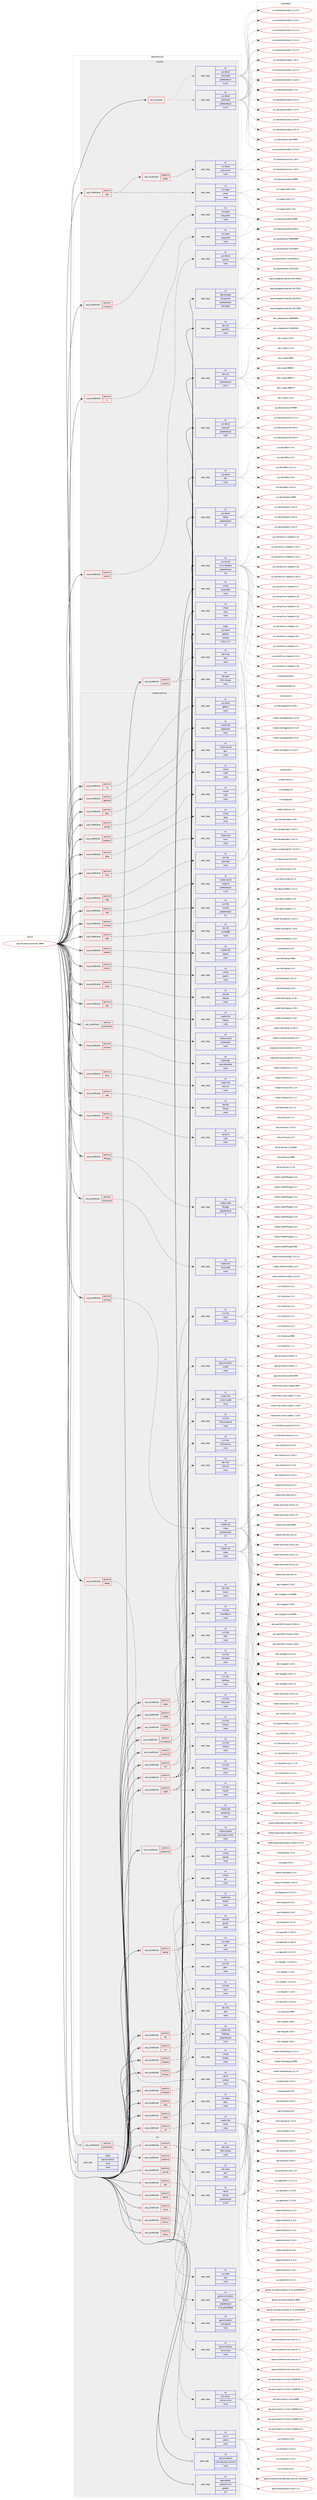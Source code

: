 digraph prolog {

# *************
# Graph options
# *************

newrank=true;
concentrate=true;
compound=true;
graph [rankdir=LR,fontname=Helvetica,fontsize=10,ranksep=1.5];#, ranksep=2.5, nodesep=0.2];
edge  [arrowhead=vee];
node  [fontname=Helvetica,fontsize=10];

# **********
# The ebuild
# **********

subgraph cluster_leftcol {
color=gray;
rank=same;
label=<<i>ebuild</i>>;
id [label="app-emulation/wine-any-9999", color=red, width=4, href="../app-emulation/wine-any-9999.svg"];
}

# ****************
# The dependencies
# ****************

subgraph cluster_midcol {
color=gray;
label=<<i>dependencies</i>>;
subgraph cluster_compile {
fillcolor="#eeeeee";
style=filled;
label=<<i>compile</i>>;
subgraph any19517 {
dependency1290821 [label=<<TABLE BORDER="0" CELLBORDER="1" CELLSPACING="0" CELLPADDING="4"><TR><TD CELLPADDING="10">any_of_group</TD></TR></TABLE>>, shape=none, color=red];subgraph pack919511 {
dependency1290822 [label=<<TABLE BORDER="0" CELLBORDER="1" CELLSPACING="0" CELLPADDING="4" WIDTH="220"><TR><TD ROWSPAN="6" CELLPADDING="30">pack_dep</TD></TR><TR><TD WIDTH="110">no</TD></TR><TR><TD>sys-devel</TD></TR><TR><TD>automake</TD></TR><TR><TD>greaterequal</TD></TR><TR><TD>1.16.1</TD></TR></TABLE>>, shape=none, color=blue];
}
dependency1290821:e -> dependency1290822:w [weight=20,style="dotted",arrowhead="oinv"];
subgraph pack919512 {
dependency1290823 [label=<<TABLE BORDER="0" CELLBORDER="1" CELLSPACING="0" CELLPADDING="4" WIDTH="220"><TR><TD ROWSPAN="6" CELLPADDING="30">pack_dep</TD></TR><TR><TD WIDTH="110">no</TD></TR><TR><TD>sys-devel</TD></TR><TR><TD>automake</TD></TR><TR><TD>greaterequal</TD></TR><TR><TD>1.15.1</TD></TR></TABLE>>, shape=none, color=blue];
}
dependency1290821:e -> dependency1290823:w [weight=20,style="dotted",arrowhead="oinv"];
}
id:e -> dependency1290821:w [weight=20,style="solid",arrowhead="vee"];
subgraph cond351255 {
dependency1290824 [label=<<TABLE BORDER="0" CELLBORDER="1" CELLSPACING="0" CELLPADDING="4"><TR><TD ROWSPAN="3" CELLPADDING="10">use_conditional</TD></TR><TR><TD>positive</TD></TR><TR><TD>X</TD></TR></TABLE>>, shape=none, color=red];
subgraph pack919513 {
dependency1290825 [label=<<TABLE BORDER="0" CELLBORDER="1" CELLSPACING="0" CELLPADDING="4" WIDTH="220"><TR><TD ROWSPAN="6" CELLPADDING="30">pack_dep</TD></TR><TR><TD WIDTH="110">no</TD></TR><TR><TD>x11-base</TD></TR><TR><TD>xorg-proto</TD></TR><TR><TD>none</TD></TR><TR><TD></TD></TR></TABLE>>, shape=none, color=blue];
}
dependency1290824:e -> dependency1290825:w [weight=20,style="dashed",arrowhead="vee"];
}
id:e -> dependency1290824:w [weight=20,style="solid",arrowhead="vee"];
subgraph cond351256 {
dependency1290826 [label=<<TABLE BORDER="0" CELLBORDER="1" CELLSPACING="0" CELLPADDING="4"><TR><TD ROWSPAN="3" CELLPADDING="10">use_conditional</TD></TR><TR><TD>positive</TD></TR><TR><TD>prelink</TD></TR></TABLE>>, shape=none, color=red];
subgraph pack919514 {
dependency1290827 [label=<<TABLE BORDER="0" CELLBORDER="1" CELLSPACING="0" CELLPADDING="4" WIDTH="220"><TR><TD ROWSPAN="6" CELLPADDING="30">pack_dep</TD></TR><TR><TD WIDTH="110">no</TD></TR><TR><TD>sys-devel</TD></TR><TR><TD>prelink</TD></TR><TR><TD>none</TD></TR><TR><TD></TD></TR></TABLE>>, shape=none, color=blue];
}
dependency1290826:e -> dependency1290827:w [weight=20,style="dashed",arrowhead="vee"];
}
id:e -> dependency1290826:w [weight=20,style="solid",arrowhead="vee"];
subgraph cond351257 {
dependency1290828 [label=<<TABLE BORDER="0" CELLBORDER="1" CELLSPACING="0" CELLPADDING="4"><TR><TD ROWSPAN="3" CELLPADDING="10">use_conditional</TD></TR><TR><TD>positive</TD></TR><TR><TD>staging</TD></TR></TABLE>>, shape=none, color=red];
subgraph pack919515 {
dependency1290829 [label=<<TABLE BORDER="0" CELLBORDER="1" CELLSPACING="0" CELLPADDING="4" WIDTH="220"><TR><TD ROWSPAN="6" CELLPADDING="30">pack_dep</TD></TR><TR><TD WIDTH="110">no</TD></TR><TR><TD>dev-lang</TD></TR><TR><TD>perl</TD></TR><TR><TD>none</TD></TR><TR><TD></TD></TR></TABLE>>, shape=none, color=blue];
}
dependency1290828:e -> dependency1290829:w [weight=20,style="dashed",arrowhead="vee"];
subgraph pack919516 {
dependency1290830 [label=<<TABLE BORDER="0" CELLBORDER="1" CELLSPACING="0" CELLPADDING="4" WIDTH="220"><TR><TD ROWSPAN="6" CELLPADDING="30">pack_dep</TD></TR><TR><TD WIDTH="110">no</TD></TR><TR><TD>dev-perl</TD></TR><TR><TD>XML-Simple</TD></TR><TR><TD>none</TD></TR><TR><TD></TD></TR></TABLE>>, shape=none, color=blue];
}
dependency1290828:e -> dependency1290830:w [weight=20,style="dashed",arrowhead="vee"];
}
id:e -> dependency1290828:w [weight=20,style="solid",arrowhead="vee"];
subgraph cond351258 {
dependency1290831 [label=<<TABLE BORDER="0" CELLBORDER="1" CELLSPACING="0" CELLPADDING="4"><TR><TD ROWSPAN="3" CELLPADDING="10">use_conditional</TD></TR><TR><TD>positive</TD></TR><TR><TD>test</TD></TR></TABLE>>, shape=none, color=red];
subgraph cond351259 {
dependency1290832 [label=<<TABLE BORDER="0" CELLBORDER="1" CELLSPACING="0" CELLPADDING="4"><TR><TD ROWSPAN="3" CELLPADDING="10">use_conditional</TD></TR><TR><TD>negative</TD></TR><TR><TD>prefix</TD></TR></TABLE>>, shape=none, color=red];
subgraph pack919517 {
dependency1290833 [label=<<TABLE BORDER="0" CELLBORDER="1" CELLSPACING="0" CELLPADDING="4" WIDTH="220"><TR><TD ROWSPAN="6" CELLPADDING="30">pack_dep</TD></TR><TR><TD WIDTH="110">no</TD></TR><TR><TD>x11-base</TD></TR><TR><TD>xorg-server</TD></TR><TR><TD>none</TD></TR><TR><TD></TD></TR></TABLE>>, shape=none, color=blue];
}
dependency1290832:e -> dependency1290833:w [weight=20,style="dashed",arrowhead="vee"];
}
dependency1290831:e -> dependency1290832:w [weight=20,style="dashed",arrowhead="vee"];
subgraph pack919518 {
dependency1290834 [label=<<TABLE BORDER="0" CELLBORDER="1" CELLSPACING="0" CELLPADDING="4" WIDTH="220"><TR><TD ROWSPAN="6" CELLPADDING="30">pack_dep</TD></TR><TR><TD WIDTH="110">no</TD></TR><TR><TD>x11-apps</TD></TR><TR><TD>xhost</TD></TR><TR><TD>none</TD></TR><TR><TD></TD></TR></TABLE>>, shape=none, color=blue];
}
dependency1290831:e -> dependency1290834:w [weight=20,style="dashed",arrowhead="vee"];
}
id:e -> dependency1290831:w [weight=20,style="solid",arrowhead="vee"];
subgraph cond351260 {
dependency1290835 [label=<<TABLE BORDER="0" CELLBORDER="1" CELLSPACING="0" CELLPADDING="4"><TR><TD ROWSPAN="3" CELLPADDING="10">use_conditional</TD></TR><TR><TD>positive</TD></TR><TR><TD>xinerama</TD></TR></TABLE>>, shape=none, color=red];
subgraph pack919519 {
dependency1290836 [label=<<TABLE BORDER="0" CELLBORDER="1" CELLSPACING="0" CELLPADDING="4" WIDTH="220"><TR><TD ROWSPAN="6" CELLPADDING="30">pack_dep</TD></TR><TR><TD WIDTH="110">no</TD></TR><TR><TD>x11-base</TD></TR><TR><TD>xorg-proto</TD></TR><TR><TD>none</TD></TR><TR><TD></TD></TR></TABLE>>, shape=none, color=blue];
}
dependency1290835:e -> dependency1290836:w [weight=20,style="dashed",arrowhead="vee"];
}
id:e -> dependency1290835:w [weight=20,style="solid",arrowhead="vee"];
subgraph pack919520 {
dependency1290837 [label=<<TABLE BORDER="0" CELLBORDER="1" CELLSPACING="0" CELLPADDING="4" WIDTH="220"><TR><TD ROWSPAN="6" CELLPADDING="30">pack_dep</TD></TR><TR><TD WIDTH="110">no</TD></TR><TR><TD>app-portage</TD></TR><TR><TD>elt-patches</TD></TR><TR><TD>greaterequal</TD></TR><TR><TD>20170815</TD></TR></TABLE>>, shape=none, color=blue];
}
id:e -> dependency1290837:w [weight=20,style="solid",arrowhead="vee"];
subgraph pack919521 {
dependency1290838 [label=<<TABLE BORDER="0" CELLBORDER="1" CELLSPACING="0" CELLPADDING="4" WIDTH="220"><TR><TD ROWSPAN="6" CELLPADDING="30">pack_dep</TD></TR><TR><TD WIDTH="110">no</TD></TR><TR><TD>dev-util</TD></TR><TR><TD>patchbin</TD></TR><TR><TD>none</TD></TR><TR><TD></TD></TR></TABLE>>, shape=none, color=blue];
}
id:e -> dependency1290838:w [weight=20,style="solid",arrowhead="vee"];
subgraph pack919522 {
dependency1290839 [label=<<TABLE BORDER="0" CELLBORDER="1" CELLSPACING="0" CELLPADDING="4" WIDTH="220"><TR><TD ROWSPAN="6" CELLPADDING="30">pack_dep</TD></TR><TR><TD WIDTH="110">no</TD></TR><TR><TD>dev-vcs</TD></TR><TR><TD>git</TD></TR><TR><TD>greaterequal</TD></TR><TR><TD>1.8.2.1</TD></TR></TABLE>>, shape=none, color=blue];
}
id:e -> dependency1290839:w [weight=20,style="solid",arrowhead="vee"];
subgraph pack919523 {
dependency1290840 [label=<<TABLE BORDER="0" CELLBORDER="1" CELLSPACING="0" CELLPADDING="4" WIDTH="220"><TR><TD ROWSPAN="6" CELLPADDING="30">pack_dep</TD></TR><TR><TD WIDTH="110">no</TD></TR><TR><TD>sys-devel</TD></TR><TR><TD>autoconf</TD></TR><TR><TD>greaterequal</TD></TR><TR><TD>2.69</TD></TR></TABLE>>, shape=none, color=blue];
}
id:e -> dependency1290840:w [weight=20,style="solid",arrowhead="vee"];
subgraph pack919524 {
dependency1290841 [label=<<TABLE BORDER="0" CELLBORDER="1" CELLSPACING="0" CELLPADDING="4" WIDTH="220"><TR><TD ROWSPAN="6" CELLPADDING="30">pack_dep</TD></TR><TR><TD WIDTH="110">no</TD></TR><TR><TD>sys-devel</TD></TR><TR><TD>flex</TD></TR><TR><TD>none</TD></TR><TR><TD></TD></TR></TABLE>>, shape=none, color=blue];
}
id:e -> dependency1290841:w [weight=20,style="solid",arrowhead="vee"];
subgraph pack919525 {
dependency1290842 [label=<<TABLE BORDER="0" CELLBORDER="1" CELLSPACING="0" CELLPADDING="4" WIDTH="220"><TR><TD ROWSPAN="6" CELLPADDING="30">pack_dep</TD></TR><TR><TD WIDTH="110">no</TD></TR><TR><TD>sys-devel</TD></TR><TR><TD>libtool</TD></TR><TR><TD>greaterequal</TD></TR><TR><TD>2.4</TD></TR></TABLE>>, shape=none, color=blue];
}
id:e -> dependency1290842:w [weight=20,style="solid",arrowhead="vee"];
subgraph pack919526 {
dependency1290843 [label=<<TABLE BORDER="0" CELLBORDER="1" CELLSPACING="0" CELLPADDING="4" WIDTH="220"><TR><TD ROWSPAN="6" CELLPADDING="30">pack_dep</TD></TR><TR><TD WIDTH="110">no</TD></TR><TR><TD>sys-kernel</TD></TR><TR><TD>linux-headers</TD></TR><TR><TD>greaterequal</TD></TR><TR><TD>2.6</TD></TR></TABLE>>, shape=none, color=blue];
}
id:e -> dependency1290843:w [weight=20,style="solid",arrowhead="vee"];
subgraph pack919527 {
dependency1290844 [label=<<TABLE BORDER="0" CELLBORDER="1" CELLSPACING="0" CELLPADDING="4" WIDTH="220"><TR><TD ROWSPAN="6" CELLPADDING="30">pack_dep</TD></TR><TR><TD WIDTH="110">no</TD></TR><TR><TD>virtual</TD></TR><TR><TD>pkgconfig</TD></TR><TR><TD>none</TD></TR><TR><TD></TD></TR></TABLE>>, shape=none, color=blue];
}
id:e -> dependency1290844:w [weight=20,style="solid",arrowhead="vee"];
subgraph pack919528 {
dependency1290845 [label=<<TABLE BORDER="0" CELLBORDER="1" CELLSPACING="0" CELLPADDING="4" WIDTH="220"><TR><TD ROWSPAN="6" CELLPADDING="30">pack_dep</TD></TR><TR><TD WIDTH="110">no</TD></TR><TR><TD>virtual</TD></TR><TR><TD>yacc</TD></TR><TR><TD>none</TD></TR><TR><TD></TD></TR></TABLE>>, shape=none, color=blue];
}
id:e -> dependency1290845:w [weight=20,style="solid",arrowhead="vee"];
subgraph pack919529 {
dependency1290846 [label=<<TABLE BORDER="0" CELLBORDER="1" CELLSPACING="0" CELLPADDING="4" WIDTH="220"><TR><TD ROWSPAN="6" CELLPADDING="30">pack_dep</TD></TR><TR><TD WIDTH="110">weak</TD></TR><TR><TD>sys-devel</TD></TR><TR><TD>gettext</TD></TR><TR><TD>smaller</TD></TR><TR><TD>0.18.1.1-r3</TD></TR></TABLE>>, shape=none, color=blue];
}
id:e -> dependency1290846:w [weight=20,style="solid",arrowhead="vee"];
}
subgraph cluster_compileandrun {
fillcolor="#eeeeee";
style=filled;
label=<<i>compile and run</i>>;
subgraph cond351261 {
dependency1290847 [label=<<TABLE BORDER="0" CELLBORDER="1" CELLSPACING="0" CELLPADDING="4"><TR><TD ROWSPAN="3" CELLPADDING="10">use_conditional</TD></TR><TR><TD>positive</TD></TR><TR><TD>X</TD></TR></TABLE>>, shape=none, color=red];
subgraph pack919530 {
dependency1290848 [label=<<TABLE BORDER="0" CELLBORDER="1" CELLSPACING="0" CELLPADDING="4" WIDTH="220"><TR><TD ROWSPAN="6" CELLPADDING="30">pack_dep</TD></TR><TR><TD WIDTH="110">no</TD></TR><TR><TD>x11-libs</TD></TR><TR><TD>libXcursor</TD></TR><TR><TD>none</TD></TR><TR><TD></TD></TR></TABLE>>, shape=none, color=blue];
}
dependency1290847:e -> dependency1290848:w [weight=20,style="dashed",arrowhead="vee"];
subgraph pack919531 {
dependency1290849 [label=<<TABLE BORDER="0" CELLBORDER="1" CELLSPACING="0" CELLPADDING="4" WIDTH="220"><TR><TD ROWSPAN="6" CELLPADDING="30">pack_dep</TD></TR><TR><TD WIDTH="110">no</TD></TR><TR><TD>x11-libs</TD></TR><TR><TD>libXext</TD></TR><TR><TD>none</TD></TR><TR><TD></TD></TR></TABLE>>, shape=none, color=blue];
}
dependency1290847:e -> dependency1290849:w [weight=20,style="dashed",arrowhead="vee"];
subgraph pack919532 {
dependency1290850 [label=<<TABLE BORDER="0" CELLBORDER="1" CELLSPACING="0" CELLPADDING="4" WIDTH="220"><TR><TD ROWSPAN="6" CELLPADDING="30">pack_dep</TD></TR><TR><TD WIDTH="110">no</TD></TR><TR><TD>x11-libs</TD></TR><TR><TD>libXfixes</TD></TR><TR><TD>none</TD></TR><TR><TD></TD></TR></TABLE>>, shape=none, color=blue];
}
dependency1290847:e -> dependency1290850:w [weight=20,style="dashed",arrowhead="vee"];
subgraph pack919533 {
dependency1290851 [label=<<TABLE BORDER="0" CELLBORDER="1" CELLSPACING="0" CELLPADDING="4" WIDTH="220"><TR><TD ROWSPAN="6" CELLPADDING="30">pack_dep</TD></TR><TR><TD WIDTH="110">no</TD></TR><TR><TD>x11-libs</TD></TR><TR><TD>libXrandr</TD></TR><TR><TD>none</TD></TR><TR><TD></TD></TR></TABLE>>, shape=none, color=blue];
}
dependency1290847:e -> dependency1290851:w [weight=20,style="dashed",arrowhead="vee"];
subgraph pack919534 {
dependency1290852 [label=<<TABLE BORDER="0" CELLBORDER="1" CELLSPACING="0" CELLPADDING="4" WIDTH="220"><TR><TD ROWSPAN="6" CELLPADDING="30">pack_dep</TD></TR><TR><TD WIDTH="110">no</TD></TR><TR><TD>x11-libs</TD></TR><TR><TD>libXi</TD></TR><TR><TD>none</TD></TR><TR><TD></TD></TR></TABLE>>, shape=none, color=blue];
}
dependency1290847:e -> dependency1290852:w [weight=20,style="dashed",arrowhead="vee"];
subgraph pack919535 {
dependency1290853 [label=<<TABLE BORDER="0" CELLBORDER="1" CELLSPACING="0" CELLPADDING="4" WIDTH="220"><TR><TD ROWSPAN="6" CELLPADDING="30">pack_dep</TD></TR><TR><TD WIDTH="110">no</TD></TR><TR><TD>x11-libs</TD></TR><TR><TD>libXxf86vm</TD></TR><TR><TD>none</TD></TR><TR><TD></TD></TR></TABLE>>, shape=none, color=blue];
}
dependency1290847:e -> dependency1290853:w [weight=20,style="dashed",arrowhead="vee"];
}
id:e -> dependency1290847:w [weight=20,style="solid",arrowhead="odotvee"];
subgraph cond351262 {
dependency1290854 [label=<<TABLE BORDER="0" CELLBORDER="1" CELLSPACING="0" CELLPADDING="4"><TR><TD ROWSPAN="3" CELLPADDING="10">use_conditional</TD></TR><TR><TD>positive</TD></TR><TR><TD>alsa</TD></TR></TABLE>>, shape=none, color=red];
subgraph pack919536 {
dependency1290855 [label=<<TABLE BORDER="0" CELLBORDER="1" CELLSPACING="0" CELLPADDING="4" WIDTH="220"><TR><TD ROWSPAN="6" CELLPADDING="30">pack_dep</TD></TR><TR><TD WIDTH="110">no</TD></TR><TR><TD>media-libs</TD></TR><TR><TD>alsa-lib</TD></TR><TR><TD>none</TD></TR><TR><TD></TD></TR></TABLE>>, shape=none, color=blue];
}
dependency1290854:e -> dependency1290855:w [weight=20,style="dashed",arrowhead="vee"];
}
id:e -> dependency1290854:w [weight=20,style="solid",arrowhead="odotvee"];
subgraph cond351263 {
dependency1290856 [label=<<TABLE BORDER="0" CELLBORDER="1" CELLSPACING="0" CELLPADDING="4"><TR><TD ROWSPAN="3" CELLPADDING="10">use_conditional</TD></TR><TR><TD>positive</TD></TR><TR><TD>capi</TD></TR></TABLE>>, shape=none, color=red];
subgraph pack919537 {
dependency1290857 [label=<<TABLE BORDER="0" CELLBORDER="1" CELLSPACING="0" CELLPADDING="4" WIDTH="220"><TR><TD ROWSPAN="6" CELLPADDING="30">pack_dep</TD></TR><TR><TD WIDTH="110">no</TD></TR><TR><TD>net-libs</TD></TR><TR><TD>libcapi</TD></TR><TR><TD>none</TD></TR><TR><TD></TD></TR></TABLE>>, shape=none, color=blue];
}
dependency1290856:e -> dependency1290857:w [weight=20,style="dashed",arrowhead="vee"];
}
id:e -> dependency1290856:w [weight=20,style="solid",arrowhead="odotvee"];
subgraph cond351264 {
dependency1290858 [label=<<TABLE BORDER="0" CELLBORDER="1" CELLSPACING="0" CELLPADDING="4"><TR><TD ROWSPAN="3" CELLPADDING="10">use_conditional</TD></TR><TR><TD>positive</TD></TR><TR><TD>cups</TD></TR></TABLE>>, shape=none, color=red];
subgraph pack919538 {
dependency1290859 [label=<<TABLE BORDER="0" CELLBORDER="1" CELLSPACING="0" CELLPADDING="4" WIDTH="220"><TR><TD ROWSPAN="6" CELLPADDING="30">pack_dep</TD></TR><TR><TD WIDTH="110">no</TD></TR><TR><TD>net-print</TD></TR><TR><TD>cups</TD></TR><TR><TD>none</TD></TR><TR><TD></TD></TR></TABLE>>, shape=none, color=blue];
}
dependency1290858:e -> dependency1290859:w [weight=20,style="dashed",arrowhead="vee"];
}
id:e -> dependency1290858:w [weight=20,style="solid",arrowhead="odotvee"];
subgraph cond351265 {
dependency1290860 [label=<<TABLE BORDER="0" CELLBORDER="1" CELLSPACING="0" CELLPADDING="4"><TR><TD ROWSPAN="3" CELLPADDING="10">use_conditional</TD></TR><TR><TD>positive</TD></TR><TR><TD>d3d9</TD></TR></TABLE>>, shape=none, color=red];
subgraph pack919539 {
dependency1290861 [label=<<TABLE BORDER="0" CELLBORDER="1" CELLSPACING="0" CELLPADDING="4" WIDTH="220"><TR><TD ROWSPAN="6" CELLPADDING="30">pack_dep</TD></TR><TR><TD WIDTH="110">no</TD></TR><TR><TD>media-libs</TD></TR><TR><TD>mesa</TD></TR><TR><TD>none</TD></TR><TR><TD></TD></TR></TABLE>>, shape=none, color=blue];
}
dependency1290860:e -> dependency1290861:w [weight=20,style="dashed",arrowhead="vee"];
subgraph pack919540 {
dependency1290862 [label=<<TABLE BORDER="0" CELLBORDER="1" CELLSPACING="0" CELLPADDING="4" WIDTH="220"><TR><TD ROWSPAN="6" CELLPADDING="30">pack_dep</TD></TR><TR><TD WIDTH="110">no</TD></TR><TR><TD>x11-libs</TD></TR><TR><TD>libX11</TD></TR><TR><TD>none</TD></TR><TR><TD></TD></TR></TABLE>>, shape=none, color=blue];
}
dependency1290860:e -> dependency1290862:w [weight=20,style="dashed",arrowhead="vee"];
subgraph pack919541 {
dependency1290863 [label=<<TABLE BORDER="0" CELLBORDER="1" CELLSPACING="0" CELLPADDING="4" WIDTH="220"><TR><TD ROWSPAN="6" CELLPADDING="30">pack_dep</TD></TR><TR><TD WIDTH="110">no</TD></TR><TR><TD>x11-libs</TD></TR><TR><TD>libXext</TD></TR><TR><TD>none</TD></TR><TR><TD></TD></TR></TABLE>>, shape=none, color=blue];
}
dependency1290860:e -> dependency1290863:w [weight=20,style="dashed",arrowhead="vee"];
subgraph pack919542 {
dependency1290864 [label=<<TABLE BORDER="0" CELLBORDER="1" CELLSPACING="0" CELLPADDING="4" WIDTH="220"><TR><TD ROWSPAN="6" CELLPADDING="30">pack_dep</TD></TR><TR><TD WIDTH="110">no</TD></TR><TR><TD>x11-libs</TD></TR><TR><TD>libxcb</TD></TR><TR><TD>none</TD></TR><TR><TD></TD></TR></TABLE>>, shape=none, color=blue];
}
dependency1290860:e -> dependency1290864:w [weight=20,style="dashed",arrowhead="vee"];
}
id:e -> dependency1290860:w [weight=20,style="solid",arrowhead="odotvee"];
subgraph cond351266 {
dependency1290865 [label=<<TABLE BORDER="0" CELLBORDER="1" CELLSPACING="0" CELLPADDING="4"><TR><TD ROWSPAN="3" CELLPADDING="10">use_conditional</TD></TR><TR><TD>positive</TD></TR><TR><TD>ffmpeg</TD></TR></TABLE>>, shape=none, color=red];
subgraph pack919543 {
dependency1290866 [label=<<TABLE BORDER="0" CELLBORDER="1" CELLSPACING="0" CELLPADDING="4" WIDTH="220"><TR><TD ROWSPAN="6" CELLPADDING="30">pack_dep</TD></TR><TR><TD WIDTH="110">no</TD></TR><TR><TD>media-video</TD></TR><TR><TD>ffmpeg</TD></TR><TR><TD>greaterequal</TD></TR><TR><TD>4</TD></TR></TABLE>>, shape=none, color=blue];
}
dependency1290865:e -> dependency1290866:w [weight=20,style="dashed",arrowhead="vee"];
}
id:e -> dependency1290865:w [weight=20,style="solid",arrowhead="odotvee"];
subgraph cond351267 {
dependency1290867 [label=<<TABLE BORDER="0" CELLBORDER="1" CELLSPACING="0" CELLPADDING="4"><TR><TD ROWSPAN="3" CELLPADDING="10">use_conditional</TD></TR><TR><TD>positive</TD></TR><TR><TD>fontconfig</TD></TR></TABLE>>, shape=none, color=red];
subgraph pack919544 {
dependency1290868 [label=<<TABLE BORDER="0" CELLBORDER="1" CELLSPACING="0" CELLPADDING="4" WIDTH="220"><TR><TD ROWSPAN="6" CELLPADDING="30">pack_dep</TD></TR><TR><TD WIDTH="110">no</TD></TR><TR><TD>media-libs</TD></TR><TR><TD>fontconfig</TD></TR><TR><TD>none</TD></TR><TR><TD></TD></TR></TABLE>>, shape=none, color=blue];
}
dependency1290867:e -> dependency1290868:w [weight=20,style="dashed",arrowhead="vee"];
}
id:e -> dependency1290867:w [weight=20,style="solid",arrowhead="odotvee"];
subgraph cond351268 {
dependency1290869 [label=<<TABLE BORDER="0" CELLBORDER="1" CELLSPACING="0" CELLPADDING="4"><TR><TD ROWSPAN="3" CELLPADDING="10">use_conditional</TD></TR><TR><TD>positive</TD></TR><TR><TD>gphoto2</TD></TR></TABLE>>, shape=none, color=red];
subgraph pack919545 {
dependency1290870 [label=<<TABLE BORDER="0" CELLBORDER="1" CELLSPACING="0" CELLPADDING="4" WIDTH="220"><TR><TD ROWSPAN="6" CELLPADDING="30">pack_dep</TD></TR><TR><TD WIDTH="110">no</TD></TR><TR><TD>media-libs</TD></TR><TR><TD>libgphoto2</TD></TR><TR><TD>none</TD></TR><TR><TD></TD></TR></TABLE>>, shape=none, color=blue];
}
dependency1290869:e -> dependency1290870:w [weight=20,style="dashed",arrowhead="vee"];
}
id:e -> dependency1290869:w [weight=20,style="solid",arrowhead="odotvee"];
subgraph cond351269 {
dependency1290871 [label=<<TABLE BORDER="0" CELLBORDER="1" CELLSPACING="0" CELLPADDING="4"><TR><TD ROWSPAN="3" CELLPADDING="10">use_conditional</TD></TR><TR><TD>positive</TD></TR><TR><TD>gsm</TD></TR></TABLE>>, shape=none, color=red];
subgraph pack919546 {
dependency1290872 [label=<<TABLE BORDER="0" CELLBORDER="1" CELLSPACING="0" CELLPADDING="4" WIDTH="220"><TR><TD ROWSPAN="6" CELLPADDING="30">pack_dep</TD></TR><TR><TD WIDTH="110">no</TD></TR><TR><TD>media-sound</TD></TR><TR><TD>gsm</TD></TR><TR><TD>none</TD></TR><TR><TD></TD></TR></TABLE>>, shape=none, color=blue];
}
dependency1290871:e -> dependency1290872:w [weight=20,style="dashed",arrowhead="vee"];
}
id:e -> dependency1290871:w [weight=20,style="solid",arrowhead="odotvee"];
subgraph cond351270 {
dependency1290873 [label=<<TABLE BORDER="0" CELLBORDER="1" CELLSPACING="0" CELLPADDING="4"><TR><TD ROWSPAN="3" CELLPADDING="10">use_conditional</TD></TR><TR><TD>positive</TD></TR><TR><TD>gssapi</TD></TR></TABLE>>, shape=none, color=red];
subgraph pack919547 {
dependency1290874 [label=<<TABLE BORDER="0" CELLBORDER="1" CELLSPACING="0" CELLPADDING="4" WIDTH="220"><TR><TD ROWSPAN="6" CELLPADDING="30">pack_dep</TD></TR><TR><TD WIDTH="110">no</TD></TR><TR><TD>virtual</TD></TR><TR><TD>krb5</TD></TR><TR><TD>none</TD></TR><TR><TD></TD></TR></TABLE>>, shape=none, color=blue];
}
dependency1290873:e -> dependency1290874:w [weight=20,style="dashed",arrowhead="vee"];
}
id:e -> dependency1290873:w [weight=20,style="solid",arrowhead="odotvee"];
subgraph cond351271 {
dependency1290875 [label=<<TABLE BORDER="0" CELLBORDER="1" CELLSPACING="0" CELLPADDING="4"><TR><TD ROWSPAN="3" CELLPADDING="10">use_conditional</TD></TR><TR><TD>positive</TD></TR><TR><TD>gstreamer</TD></TR></TABLE>>, shape=none, color=red];
subgraph pack919548 {
dependency1290876 [label=<<TABLE BORDER="0" CELLBORDER="1" CELLSPACING="0" CELLPADDING="4" WIDTH="220"><TR><TD ROWSPAN="6" CELLPADDING="30">pack_dep</TD></TR><TR><TD WIDTH="110">no</TD></TR><TR><TD>media-libs</TD></TR><TR><TD>gstreamer</TD></TR><TR><TD>none</TD></TR><TR><TD></TD></TR></TABLE>>, shape=none, color=blue];
}
dependency1290875:e -> dependency1290876:w [weight=20,style="dashed",arrowhead="vee"];
subgraph pack919549 {
dependency1290877 [label=<<TABLE BORDER="0" CELLBORDER="1" CELLSPACING="0" CELLPADDING="4" WIDTH="220"><TR><TD ROWSPAN="6" CELLPADDING="30">pack_dep</TD></TR><TR><TD WIDTH="110">no</TD></TR><TR><TD>media-plugins</TD></TR><TR><TD>gst-plugins-meta</TD></TR><TR><TD>none</TD></TR><TR><TD></TD></TR></TABLE>>, shape=none, color=blue];
}
dependency1290875:e -> dependency1290877:w [weight=20,style="dashed",arrowhead="vee"];
}
id:e -> dependency1290875:w [weight=20,style="solid",arrowhead="odotvee"];
subgraph cond351272 {
dependency1290878 [label=<<TABLE BORDER="0" CELLBORDER="1" CELLSPACING="0" CELLPADDING="4"><TR><TD ROWSPAN="3" CELLPADDING="10">use_conditional</TD></TR><TR><TD>positive</TD></TR><TR><TD>jpeg</TD></TR></TABLE>>, shape=none, color=red];
subgraph pack919550 {
dependency1290879 [label=<<TABLE BORDER="0" CELLBORDER="1" CELLSPACING="0" CELLPADDING="4" WIDTH="220"><TR><TD ROWSPAN="6" CELLPADDING="30">pack_dep</TD></TR><TR><TD WIDTH="110">no</TD></TR><TR><TD>virtual</TD></TR><TR><TD>jpeg</TD></TR><TR><TD>none</TD></TR><TR><TD></TD></TR></TABLE>>, shape=none, color=blue];
}
dependency1290878:e -> dependency1290879:w [weight=20,style="dashed",arrowhead="vee"];
}
id:e -> dependency1290878:w [weight=20,style="solid",arrowhead="odotvee"];
subgraph cond351273 {
dependency1290880 [label=<<TABLE BORDER="0" CELLBORDER="1" CELLSPACING="0" CELLPADDING="4"><TR><TD ROWSPAN="3" CELLPADDING="10">use_conditional</TD></TR><TR><TD>positive</TD></TR><TR><TD>kerberos</TD></TR></TABLE>>, shape=none, color=red];
subgraph pack919551 {
dependency1290881 [label=<<TABLE BORDER="0" CELLBORDER="1" CELLSPACING="0" CELLPADDING="4" WIDTH="220"><TR><TD ROWSPAN="6" CELLPADDING="30">pack_dep</TD></TR><TR><TD WIDTH="110">no</TD></TR><TR><TD>virtual</TD></TR><TR><TD>krb5</TD></TR><TR><TD>none</TD></TR><TR><TD></TD></TR></TABLE>>, shape=none, color=blue];
}
dependency1290880:e -> dependency1290881:w [weight=20,style="dashed",arrowhead="vee"];
}
id:e -> dependency1290880:w [weight=20,style="solid",arrowhead="odotvee"];
subgraph cond351274 {
dependency1290882 [label=<<TABLE BORDER="0" CELLBORDER="1" CELLSPACING="0" CELLPADDING="4"><TR><TD ROWSPAN="3" CELLPADDING="10">use_conditional</TD></TR><TR><TD>positive</TD></TR><TR><TD>lcms</TD></TR></TABLE>>, shape=none, color=red];
subgraph pack919552 {
dependency1290883 [label=<<TABLE BORDER="0" CELLBORDER="1" CELLSPACING="0" CELLPADDING="4" WIDTH="220"><TR><TD ROWSPAN="6" CELLPADDING="30">pack_dep</TD></TR><TR><TD WIDTH="110">no</TD></TR><TR><TD>media-libs</TD></TR><TR><TD>lcms</TD></TR><TR><TD>none</TD></TR><TR><TD></TD></TR></TABLE>>, shape=none, color=blue];
}
dependency1290882:e -> dependency1290883:w [weight=20,style="dashed",arrowhead="vee"];
}
id:e -> dependency1290882:w [weight=20,style="solid",arrowhead="odotvee"];
subgraph cond351275 {
dependency1290884 [label=<<TABLE BORDER="0" CELLBORDER="1" CELLSPACING="0" CELLPADDING="4"><TR><TD ROWSPAN="3" CELLPADDING="10">use_conditional</TD></TR><TR><TD>positive</TD></TR><TR><TD>ldap</TD></TR></TABLE>>, shape=none, color=red];
subgraph pack919553 {
dependency1290885 [label=<<TABLE BORDER="0" CELLBORDER="1" CELLSPACING="0" CELLPADDING="4" WIDTH="220"><TR><TD ROWSPAN="6" CELLPADDING="30">pack_dep</TD></TR><TR><TD WIDTH="110">no</TD></TR><TR><TD>net-nds</TD></TR><TR><TD>openldap</TD></TR><TR><TD>none</TD></TR><TR><TD></TD></TR></TABLE>>, shape=none, color=blue];
}
dependency1290884:e -> dependency1290885:w [weight=20,style="dashed",arrowhead="vee"];
}
id:e -> dependency1290884:w [weight=20,style="solid",arrowhead="odotvee"];
subgraph cond351276 {
dependency1290886 [label=<<TABLE BORDER="0" CELLBORDER="1" CELLSPACING="0" CELLPADDING="4"><TR><TD ROWSPAN="3" CELLPADDING="10">use_conditional</TD></TR><TR><TD>positive</TD></TR><TR><TD>mp3</TD></TR></TABLE>>, shape=none, color=red];
subgraph pack919554 {
dependency1290887 [label=<<TABLE BORDER="0" CELLBORDER="1" CELLSPACING="0" CELLPADDING="4" WIDTH="220"><TR><TD ROWSPAN="6" CELLPADDING="30">pack_dep</TD></TR><TR><TD WIDTH="110">no</TD></TR><TR><TD>media-sound</TD></TR><TR><TD>mpg123</TD></TR><TR><TD>greaterequal</TD></TR><TR><TD>1.5.0</TD></TR></TABLE>>, shape=none, color=blue];
}
dependency1290886:e -> dependency1290887:w [weight=20,style="dashed",arrowhead="vee"];
}
id:e -> dependency1290886:w [weight=20,style="solid",arrowhead="odotvee"];
subgraph cond351277 {
dependency1290888 [label=<<TABLE BORDER="0" CELLBORDER="1" CELLSPACING="0" CELLPADDING="4"><TR><TD ROWSPAN="3" CELLPADDING="10">use_conditional</TD></TR><TR><TD>positive</TD></TR><TR><TD>ncurses</TD></TR></TABLE>>, shape=none, color=red];
subgraph pack919555 {
dependency1290889 [label=<<TABLE BORDER="0" CELLBORDER="1" CELLSPACING="0" CELLPADDING="4" WIDTH="220"><TR><TD ROWSPAN="6" CELLPADDING="30">pack_dep</TD></TR><TR><TD WIDTH="110">no</TD></TR><TR><TD>sys-libs</TD></TR><TR><TD>ncurses</TD></TR><TR><TD>greaterequal</TD></TR><TR><TD>5.2</TD></TR></TABLE>>, shape=none, color=blue];
}
dependency1290888:e -> dependency1290889:w [weight=20,style="dashed",arrowhead="vee"];
}
id:e -> dependency1290888:w [weight=20,style="solid",arrowhead="odotvee"];
subgraph cond351278 {
dependency1290890 [label=<<TABLE BORDER="0" CELLBORDER="1" CELLSPACING="0" CELLPADDING="4"><TR><TD ROWSPAN="3" CELLPADDING="10">use_conditional</TD></TR><TR><TD>positive</TD></TR><TR><TD>netapi</TD></TR></TABLE>>, shape=none, color=red];
subgraph pack919556 {
dependency1290891 [label=<<TABLE BORDER="0" CELLBORDER="1" CELLSPACING="0" CELLPADDING="4" WIDTH="220"><TR><TD ROWSPAN="6" CELLPADDING="30">pack_dep</TD></TR><TR><TD WIDTH="110">no</TD></TR><TR><TD>net-fs</TD></TR><TR><TD>samba</TD></TR><TR><TD>none</TD></TR><TR><TD></TD></TR></TABLE>>, shape=none, color=blue];
}
dependency1290890:e -> dependency1290891:w [weight=20,style="dashed",arrowhead="vee"];
}
id:e -> dependency1290890:w [weight=20,style="solid",arrowhead="odotvee"];
subgraph cond351279 {
dependency1290892 [label=<<TABLE BORDER="0" CELLBORDER="1" CELLSPACING="0" CELLPADDING="4"><TR><TD ROWSPAN="3" CELLPADDING="10">use_conditional</TD></TR><TR><TD>positive</TD></TR><TR><TD>nls</TD></TR></TABLE>>, shape=none, color=red];
subgraph pack919557 {
dependency1290893 [label=<<TABLE BORDER="0" CELLBORDER="1" CELLSPACING="0" CELLPADDING="4" WIDTH="220"><TR><TD ROWSPAN="6" CELLPADDING="30">pack_dep</TD></TR><TR><TD WIDTH="110">no</TD></TR><TR><TD>sys-devel</TD></TR><TR><TD>gettext</TD></TR><TR><TD>none</TD></TR><TR><TD></TD></TR></TABLE>>, shape=none, color=blue];
}
dependency1290892:e -> dependency1290893:w [weight=20,style="dashed",arrowhead="vee"];
}
id:e -> dependency1290892:w [weight=20,style="solid",arrowhead="odotvee"];
subgraph cond351280 {
dependency1290894 [label=<<TABLE BORDER="0" CELLBORDER="1" CELLSPACING="0" CELLPADDING="4"><TR><TD ROWSPAN="3" CELLPADDING="10">use_conditional</TD></TR><TR><TD>positive</TD></TR><TR><TD>odbc</TD></TR></TABLE>>, shape=none, color=red];
subgraph pack919558 {
dependency1290895 [label=<<TABLE BORDER="0" CELLBORDER="1" CELLSPACING="0" CELLPADDING="4" WIDTH="220"><TR><TD ROWSPAN="6" CELLPADDING="30">pack_dep</TD></TR><TR><TD WIDTH="110">no</TD></TR><TR><TD>dev-db</TD></TR><TR><TD>unixODBC</TD></TR><TR><TD>none</TD></TR><TR><TD></TD></TR></TABLE>>, shape=none, color=blue];
}
dependency1290894:e -> dependency1290895:w [weight=20,style="dashed",arrowhead="vee"];
}
id:e -> dependency1290894:w [weight=20,style="solid",arrowhead="odotvee"];
subgraph cond351281 {
dependency1290896 [label=<<TABLE BORDER="0" CELLBORDER="1" CELLSPACING="0" CELLPADDING="4"><TR><TD ROWSPAN="3" CELLPADDING="10">use_conditional</TD></TR><TR><TD>positive</TD></TR><TR><TD>openal</TD></TR></TABLE>>, shape=none, color=red];
subgraph pack919559 {
dependency1290897 [label=<<TABLE BORDER="0" CELLBORDER="1" CELLSPACING="0" CELLPADDING="4" WIDTH="220"><TR><TD ROWSPAN="6" CELLPADDING="30">pack_dep</TD></TR><TR><TD WIDTH="110">no</TD></TR><TR><TD>media-libs</TD></TR><TR><TD>openal</TD></TR><TR><TD>none</TD></TR><TR><TD></TD></TR></TABLE>>, shape=none, color=blue];
}
dependency1290896:e -> dependency1290897:w [weight=20,style="dashed",arrowhead="vee"];
}
id:e -> dependency1290896:w [weight=20,style="solid",arrowhead="odotvee"];
subgraph cond351282 {
dependency1290898 [label=<<TABLE BORDER="0" CELLBORDER="1" CELLSPACING="0" CELLPADDING="4"><TR><TD ROWSPAN="3" CELLPADDING="10">use_conditional</TD></TR><TR><TD>positive</TD></TR><TR><TD>opencl</TD></TR></TABLE>>, shape=none, color=red];
subgraph pack919560 {
dependency1290899 [label=<<TABLE BORDER="0" CELLBORDER="1" CELLSPACING="0" CELLPADDING="4" WIDTH="220"><TR><TD ROWSPAN="6" CELLPADDING="30">pack_dep</TD></TR><TR><TD WIDTH="110">no</TD></TR><TR><TD>virtual</TD></TR><TR><TD>opencl</TD></TR><TR><TD>none</TD></TR><TR><TD></TD></TR></TABLE>>, shape=none, color=blue];
}
dependency1290898:e -> dependency1290899:w [weight=20,style="dashed",arrowhead="vee"];
}
id:e -> dependency1290898:w [weight=20,style="solid",arrowhead="odotvee"];
subgraph cond351283 {
dependency1290900 [label=<<TABLE BORDER="0" CELLBORDER="1" CELLSPACING="0" CELLPADDING="4"><TR><TD ROWSPAN="3" CELLPADDING="10">use_conditional</TD></TR><TR><TD>positive</TD></TR><TR><TD>opengl</TD></TR></TABLE>>, shape=none, color=red];
subgraph pack919561 {
dependency1290901 [label=<<TABLE BORDER="0" CELLBORDER="1" CELLSPACING="0" CELLPADDING="4" WIDTH="220"><TR><TD ROWSPAN="6" CELLPADDING="30">pack_dep</TD></TR><TR><TD WIDTH="110">no</TD></TR><TR><TD>virtual</TD></TR><TR><TD>glu</TD></TR><TR><TD>none</TD></TR><TR><TD></TD></TR></TABLE>>, shape=none, color=blue];
}
dependency1290900:e -> dependency1290901:w [weight=20,style="dashed",arrowhead="vee"];
subgraph pack919562 {
dependency1290902 [label=<<TABLE BORDER="0" CELLBORDER="1" CELLSPACING="0" CELLPADDING="4" WIDTH="220"><TR><TD ROWSPAN="6" CELLPADDING="30">pack_dep</TD></TR><TR><TD WIDTH="110">no</TD></TR><TR><TD>virtual</TD></TR><TR><TD>opengl</TD></TR><TR><TD>none</TD></TR><TR><TD></TD></TR></TABLE>>, shape=none, color=blue];
}
dependency1290900:e -> dependency1290902:w [weight=20,style="dashed",arrowhead="vee"];
}
id:e -> dependency1290900:w [weight=20,style="solid",arrowhead="odotvee"];
subgraph cond351284 {
dependency1290903 [label=<<TABLE BORDER="0" CELLBORDER="1" CELLSPACING="0" CELLPADDING="4"><TR><TD ROWSPAN="3" CELLPADDING="10">use_conditional</TD></TR><TR><TD>positive</TD></TR><TR><TD>osmesa</TD></TR></TABLE>>, shape=none, color=red];
subgraph pack919563 {
dependency1290904 [label=<<TABLE BORDER="0" CELLBORDER="1" CELLSPACING="0" CELLPADDING="4" WIDTH="220"><TR><TD ROWSPAN="6" CELLPADDING="30">pack_dep</TD></TR><TR><TD WIDTH="110">no</TD></TR><TR><TD>media-libs</TD></TR><TR><TD>mesa</TD></TR><TR><TD>greaterequal</TD></TR><TR><TD>13</TD></TR></TABLE>>, shape=none, color=blue];
}
dependency1290903:e -> dependency1290904:w [weight=20,style="dashed",arrowhead="vee"];
}
id:e -> dependency1290903:w [weight=20,style="solid",arrowhead="odotvee"];
subgraph cond351285 {
dependency1290905 [label=<<TABLE BORDER="0" CELLBORDER="1" CELLSPACING="0" CELLPADDING="4"><TR><TD ROWSPAN="3" CELLPADDING="10">use_conditional</TD></TR><TR><TD>positive</TD></TR><TR><TD>pcap</TD></TR></TABLE>>, shape=none, color=red];
subgraph pack919564 {
dependency1290906 [label=<<TABLE BORDER="0" CELLBORDER="1" CELLSPACING="0" CELLPADDING="4" WIDTH="220"><TR><TD ROWSPAN="6" CELLPADDING="30">pack_dep</TD></TR><TR><TD WIDTH="110">no</TD></TR><TR><TD>net-libs</TD></TR><TR><TD>libpcap</TD></TR><TR><TD>none</TD></TR><TR><TD></TD></TR></TABLE>>, shape=none, color=blue];
}
dependency1290905:e -> dependency1290906:w [weight=20,style="dashed",arrowhead="vee"];
}
id:e -> dependency1290905:w [weight=20,style="solid",arrowhead="odotvee"];
subgraph cond351286 {
dependency1290907 [label=<<TABLE BORDER="0" CELLBORDER="1" CELLSPACING="0" CELLPADDING="4"><TR><TD ROWSPAN="3" CELLPADDING="10">use_conditional</TD></TR><TR><TD>positive</TD></TR><TR><TD>png</TD></TR></TABLE>>, shape=none, color=red];
subgraph pack919565 {
dependency1290908 [label=<<TABLE BORDER="0" CELLBORDER="1" CELLSPACING="0" CELLPADDING="4" WIDTH="220"><TR><TD ROWSPAN="6" CELLPADDING="30">pack_dep</TD></TR><TR><TD WIDTH="110">no</TD></TR><TR><TD>media-libs</TD></TR><TR><TD>libpng</TD></TR><TR><TD>none</TD></TR><TR><TD></TD></TR></TABLE>>, shape=none, color=blue];
}
dependency1290907:e -> dependency1290908:w [weight=20,style="dashed",arrowhead="vee"];
}
id:e -> dependency1290907:w [weight=20,style="solid",arrowhead="odotvee"];
subgraph cond351287 {
dependency1290909 [label=<<TABLE BORDER="0" CELLBORDER="1" CELLSPACING="0" CELLPADDING="4"><TR><TD ROWSPAN="3" CELLPADDING="10">use_conditional</TD></TR><TR><TD>positive</TD></TR><TR><TD>pulseaudio</TD></TR></TABLE>>, shape=none, color=red];
subgraph pack919566 {
dependency1290910 [label=<<TABLE BORDER="0" CELLBORDER="1" CELLSPACING="0" CELLPADDING="4" WIDTH="220"><TR><TD ROWSPAN="6" CELLPADDING="30">pack_dep</TD></TR><TR><TD WIDTH="110">no</TD></TR><TR><TD>media-sound</TD></TR><TR><TD>pulseaudio</TD></TR><TR><TD>none</TD></TR><TR><TD></TD></TR></TABLE>>, shape=none, color=blue];
}
dependency1290909:e -> dependency1290910:w [weight=20,style="dashed",arrowhead="vee"];
}
id:e -> dependency1290909:w [weight=20,style="solid",arrowhead="odotvee"];
subgraph cond351288 {
dependency1290911 [label=<<TABLE BORDER="0" CELLBORDER="1" CELLSPACING="0" CELLPADDING="4"><TR><TD ROWSPAN="3" CELLPADDING="10">use_conditional</TD></TR><TR><TD>positive</TD></TR><TR><TD>scanner</TD></TR></TABLE>>, shape=none, color=red];
subgraph pack919567 {
dependency1290912 [label=<<TABLE BORDER="0" CELLBORDER="1" CELLSPACING="0" CELLPADDING="4" WIDTH="220"><TR><TD ROWSPAN="6" CELLPADDING="30">pack_dep</TD></TR><TR><TD WIDTH="110">no</TD></TR><TR><TD>media-gfx</TD></TR><TR><TD>sane-backends</TD></TR><TR><TD>none</TD></TR><TR><TD></TD></TR></TABLE>>, shape=none, color=blue];
}
dependency1290911:e -> dependency1290912:w [weight=20,style="dashed",arrowhead="vee"];
}
id:e -> dependency1290911:w [weight=20,style="solid",arrowhead="odotvee"];
subgraph cond351289 {
dependency1290913 [label=<<TABLE BORDER="0" CELLBORDER="1" CELLSPACING="0" CELLPADDING="4"><TR><TD ROWSPAN="3" CELLPADDING="10">use_conditional</TD></TR><TR><TD>positive</TD></TR><TR><TD>sdl</TD></TR></TABLE>>, shape=none, color=red];
subgraph pack919568 {
dependency1290914 [label=<<TABLE BORDER="0" CELLBORDER="1" CELLSPACING="0" CELLPADDING="4" WIDTH="220"><TR><TD ROWSPAN="6" CELLPADDING="30">pack_dep</TD></TR><TR><TD WIDTH="110">no</TD></TR><TR><TD>media-libs</TD></TR><TR><TD>libsdl2</TD></TR><TR><TD>none</TD></TR><TR><TD></TD></TR></TABLE>>, shape=none, color=blue];
}
dependency1290913:e -> dependency1290914:w [weight=20,style="dashed",arrowhead="vee"];
}
id:e -> dependency1290913:w [weight=20,style="solid",arrowhead="odotvee"];
subgraph cond351290 {
dependency1290915 [label=<<TABLE BORDER="0" CELLBORDER="1" CELLSPACING="0" CELLPADDING="4"><TR><TD ROWSPAN="3" CELLPADDING="10">use_conditional</TD></TR><TR><TD>positive</TD></TR><TR><TD>ssl</TD></TR></TABLE>>, shape=none, color=red];
subgraph pack919569 {
dependency1290916 [label=<<TABLE BORDER="0" CELLBORDER="1" CELLSPACING="0" CELLPADDING="4" WIDTH="220"><TR><TD ROWSPAN="6" CELLPADDING="30">pack_dep</TD></TR><TR><TD WIDTH="110">no</TD></TR><TR><TD>net-libs</TD></TR><TR><TD>gnutls</TD></TR><TR><TD>none</TD></TR><TR><TD></TD></TR></TABLE>>, shape=none, color=blue];
}
dependency1290915:e -> dependency1290916:w [weight=20,style="dashed",arrowhead="vee"];
}
id:e -> dependency1290915:w [weight=20,style="solid",arrowhead="odotvee"];
subgraph cond351291 {
dependency1290917 [label=<<TABLE BORDER="0" CELLBORDER="1" CELLSPACING="0" CELLPADDING="4"><TR><TD ROWSPAN="3" CELLPADDING="10">use_conditional</TD></TR><TR><TD>positive</TD></TR><TR><TD>staging</TD></TR></TABLE>>, shape=none, color=red];
subgraph pack919570 {
dependency1290918 [label=<<TABLE BORDER="0" CELLBORDER="1" CELLSPACING="0" CELLPADDING="4" WIDTH="220"><TR><TD ROWSPAN="6" CELLPADDING="30">pack_dep</TD></TR><TR><TD WIDTH="110">no</TD></TR><TR><TD>sys-apps</TD></TR><TR><TD>attr</TD></TR><TR><TD>none</TD></TR><TR><TD></TD></TR></TABLE>>, shape=none, color=blue];
}
dependency1290917:e -> dependency1290918:w [weight=20,style="dashed",arrowhead="vee"];
}
id:e -> dependency1290917:w [weight=20,style="solid",arrowhead="odotvee"];
subgraph cond351292 {
dependency1290919 [label=<<TABLE BORDER="0" CELLBORDER="1" CELLSPACING="0" CELLPADDING="4"><TR><TD ROWSPAN="3" CELLPADDING="10">use_conditional</TD></TR><TR><TD>positive</TD></TR><TR><TD>themes</TD></TR></TABLE>>, shape=none, color=red];
subgraph pack919571 {
dependency1290920 [label=<<TABLE BORDER="0" CELLBORDER="1" CELLSPACING="0" CELLPADDING="4" WIDTH="220"><TR><TD ROWSPAN="6" CELLPADDING="30">pack_dep</TD></TR><TR><TD WIDTH="110">no</TD></TR><TR><TD>dev-libs</TD></TR><TR><TD>glib</TD></TR><TR><TD>none</TD></TR><TR><TD></TD></TR></TABLE>>, shape=none, color=blue];
}
dependency1290919:e -> dependency1290920:w [weight=20,style="dashed",arrowhead="vee"];
subgraph pack919572 {
dependency1290921 [label=<<TABLE BORDER="0" CELLBORDER="1" CELLSPACING="0" CELLPADDING="4" WIDTH="220"><TR><TD ROWSPAN="6" CELLPADDING="30">pack_dep</TD></TR><TR><TD WIDTH="110">no</TD></TR><TR><TD>x11-libs</TD></TR><TR><TD>cairo</TD></TR><TR><TD>none</TD></TR><TR><TD></TD></TR></TABLE>>, shape=none, color=blue];
}
dependency1290919:e -> dependency1290921:w [weight=20,style="dashed",arrowhead="vee"];
subgraph pack919573 {
dependency1290922 [label=<<TABLE BORDER="0" CELLBORDER="1" CELLSPACING="0" CELLPADDING="4" WIDTH="220"><TR><TD ROWSPAN="6" CELLPADDING="30">pack_dep</TD></TR><TR><TD WIDTH="110">no</TD></TR><TR><TD>x11-libs</TD></TR><TR><TD>gtk+</TD></TR><TR><TD>none</TD></TR><TR><TD></TD></TR></TABLE>>, shape=none, color=blue];
}
dependency1290919:e -> dependency1290922:w [weight=20,style="dashed",arrowhead="vee"];
}
id:e -> dependency1290919:w [weight=20,style="solid",arrowhead="odotvee"];
subgraph cond351293 {
dependency1290923 [label=<<TABLE BORDER="0" CELLBORDER="1" CELLSPACING="0" CELLPADDING="4"><TR><TD ROWSPAN="3" CELLPADDING="10">use_conditional</TD></TR><TR><TD>positive</TD></TR><TR><TD>truetype</TD></TR></TABLE>>, shape=none, color=red];
subgraph pack919574 {
dependency1290924 [label=<<TABLE BORDER="0" CELLBORDER="1" CELLSPACING="0" CELLPADDING="4" WIDTH="220"><TR><TD ROWSPAN="6" CELLPADDING="30">pack_dep</TD></TR><TR><TD WIDTH="110">no</TD></TR><TR><TD>media-libs</TD></TR><TR><TD>freetype</TD></TR><TR><TD>greaterequal</TD></TR><TR><TD>2.0.0</TD></TR></TABLE>>, shape=none, color=blue];
}
dependency1290923:e -> dependency1290924:w [weight=20,style="dashed",arrowhead="vee"];
}
id:e -> dependency1290923:w [weight=20,style="solid",arrowhead="odotvee"];
subgraph cond351294 {
dependency1290925 [label=<<TABLE BORDER="0" CELLBORDER="1" CELLSPACING="0" CELLPADDING="4"><TR><TD ROWSPAN="3" CELLPADDING="10">use_conditional</TD></TR><TR><TD>positive</TD></TR><TR><TD>udev</TD></TR></TABLE>>, shape=none, color=red];
subgraph pack919575 {
dependency1290926 [label=<<TABLE BORDER="0" CELLBORDER="1" CELLSPACING="0" CELLPADDING="4" WIDTH="220"><TR><TD ROWSPAN="6" CELLPADDING="30">pack_dep</TD></TR><TR><TD WIDTH="110">no</TD></TR><TR><TD>virtual</TD></TR><TR><TD>libudev</TD></TR><TR><TD>none</TD></TR><TR><TD></TD></TR></TABLE>>, shape=none, color=blue];
}
dependency1290925:e -> dependency1290926:w [weight=20,style="dashed",arrowhead="vee"];
}
id:e -> dependency1290925:w [weight=20,style="solid",arrowhead="odotvee"];
subgraph cond351295 {
dependency1290927 [label=<<TABLE BORDER="0" CELLBORDER="1" CELLSPACING="0" CELLPADDING="4"><TR><TD ROWSPAN="3" CELLPADDING="10">use_conditional</TD></TR><TR><TD>positive</TD></TR><TR><TD>udisks</TD></TR></TABLE>>, shape=none, color=red];
subgraph pack919576 {
dependency1290928 [label=<<TABLE BORDER="0" CELLBORDER="1" CELLSPACING="0" CELLPADDING="4" WIDTH="220"><TR><TD ROWSPAN="6" CELLPADDING="30">pack_dep</TD></TR><TR><TD WIDTH="110">no</TD></TR><TR><TD>sys-apps</TD></TR><TR><TD>dbus</TD></TR><TR><TD>none</TD></TR><TR><TD></TD></TR></TABLE>>, shape=none, color=blue];
}
dependency1290927:e -> dependency1290928:w [weight=20,style="dashed",arrowhead="vee"];
}
id:e -> dependency1290927:w [weight=20,style="solid",arrowhead="odotvee"];
subgraph cond351296 {
dependency1290929 [label=<<TABLE BORDER="0" CELLBORDER="1" CELLSPACING="0" CELLPADDING="4"><TR><TD ROWSPAN="3" CELLPADDING="10">use_conditional</TD></TR><TR><TD>positive</TD></TR><TR><TD>v4l</TD></TR></TABLE>>, shape=none, color=red];
subgraph pack919577 {
dependency1290930 [label=<<TABLE BORDER="0" CELLBORDER="1" CELLSPACING="0" CELLPADDING="4" WIDTH="220"><TR><TD ROWSPAN="6" CELLPADDING="30">pack_dep</TD></TR><TR><TD WIDTH="110">no</TD></TR><TR><TD>media-libs</TD></TR><TR><TD>libv4l</TD></TR><TR><TD>none</TD></TR><TR><TD></TD></TR></TABLE>>, shape=none, color=blue];
}
dependency1290929:e -> dependency1290930:w [weight=20,style="dashed",arrowhead="vee"];
}
id:e -> dependency1290929:w [weight=20,style="solid",arrowhead="odotvee"];
subgraph cond351297 {
dependency1290931 [label=<<TABLE BORDER="0" CELLBORDER="1" CELLSPACING="0" CELLPADDING="4"><TR><TD ROWSPAN="3" CELLPADDING="10">use_conditional</TD></TR><TR><TD>positive</TD></TR><TR><TD>vaapi</TD></TR></TABLE>>, shape=none, color=red];
subgraph pack919578 {
dependency1290932 [label=<<TABLE BORDER="0" CELLBORDER="1" CELLSPACING="0" CELLPADDING="4" WIDTH="220"><TR><TD ROWSPAN="6" CELLPADDING="30">pack_dep</TD></TR><TR><TD WIDTH="110">no</TD></TR><TR><TD>x11-libs</TD></TR><TR><TD>libva</TD></TR><TR><TD>none</TD></TR><TR><TD></TD></TR></TABLE>>, shape=none, color=blue];
}
dependency1290931:e -> dependency1290932:w [weight=20,style="dashed",arrowhead="vee"];
}
id:e -> dependency1290931:w [weight=20,style="solid",arrowhead="odotvee"];
subgraph cond351298 {
dependency1290933 [label=<<TABLE BORDER="0" CELLBORDER="1" CELLSPACING="0" CELLPADDING="4"><TR><TD ROWSPAN="3" CELLPADDING="10">use_conditional</TD></TR><TR><TD>positive</TD></TR><TR><TD>vkd3d</TD></TR></TABLE>>, shape=none, color=red];
subgraph pack919579 {
dependency1290934 [label=<<TABLE BORDER="0" CELLBORDER="1" CELLSPACING="0" CELLPADDING="4" WIDTH="220"><TR><TD ROWSPAN="6" CELLPADDING="30">pack_dep</TD></TR><TR><TD WIDTH="110">no</TD></TR><TR><TD>app-emulation</TD></TR><TR><TD>vkd3d</TD></TR><TR><TD>none</TD></TR><TR><TD></TD></TR></TABLE>>, shape=none, color=blue];
}
dependency1290933:e -> dependency1290934:w [weight=20,style="dashed",arrowhead="vee"];
}
id:e -> dependency1290933:w [weight=20,style="solid",arrowhead="odotvee"];
subgraph cond351299 {
dependency1290935 [label=<<TABLE BORDER="0" CELLBORDER="1" CELLSPACING="0" CELLPADDING="4"><TR><TD ROWSPAN="3" CELLPADDING="10">use_conditional</TD></TR><TR><TD>positive</TD></TR><TR><TD>vulkan</TD></TR></TABLE>>, shape=none, color=red];
subgraph pack919580 {
dependency1290936 [label=<<TABLE BORDER="0" CELLBORDER="1" CELLSPACING="0" CELLPADDING="4" WIDTH="220"><TR><TD ROWSPAN="6" CELLPADDING="30">pack_dep</TD></TR><TR><TD WIDTH="110">no</TD></TR><TR><TD>media-libs</TD></TR><TR><TD>vulkan-loader</TD></TR><TR><TD>none</TD></TR><TR><TD></TD></TR></TABLE>>, shape=none, color=blue];
}
dependency1290935:e -> dependency1290936:w [weight=20,style="dashed",arrowhead="vee"];
}
id:e -> dependency1290935:w [weight=20,style="solid",arrowhead="odotvee"];
subgraph cond351300 {
dependency1290937 [label=<<TABLE BORDER="0" CELLBORDER="1" CELLSPACING="0" CELLPADDING="4"><TR><TD ROWSPAN="3" CELLPADDING="10">use_conditional</TD></TR><TR><TD>positive</TD></TR><TR><TD>xcomposite</TD></TR></TABLE>>, shape=none, color=red];
subgraph pack919581 {
dependency1290938 [label=<<TABLE BORDER="0" CELLBORDER="1" CELLSPACING="0" CELLPADDING="4" WIDTH="220"><TR><TD ROWSPAN="6" CELLPADDING="30">pack_dep</TD></TR><TR><TD WIDTH="110">no</TD></TR><TR><TD>x11-libs</TD></TR><TR><TD>libXcomposite</TD></TR><TR><TD>none</TD></TR><TR><TD></TD></TR></TABLE>>, shape=none, color=blue];
}
dependency1290937:e -> dependency1290938:w [weight=20,style="dashed",arrowhead="vee"];
}
id:e -> dependency1290937:w [weight=20,style="solid",arrowhead="odotvee"];
subgraph cond351301 {
dependency1290939 [label=<<TABLE BORDER="0" CELLBORDER="1" CELLSPACING="0" CELLPADDING="4"><TR><TD ROWSPAN="3" CELLPADDING="10">use_conditional</TD></TR><TR><TD>positive</TD></TR><TR><TD>xinerama</TD></TR></TABLE>>, shape=none, color=red];
subgraph pack919582 {
dependency1290940 [label=<<TABLE BORDER="0" CELLBORDER="1" CELLSPACING="0" CELLPADDING="4" WIDTH="220"><TR><TD ROWSPAN="6" CELLPADDING="30">pack_dep</TD></TR><TR><TD WIDTH="110">no</TD></TR><TR><TD>x11-libs</TD></TR><TR><TD>libXinerama</TD></TR><TR><TD>none</TD></TR><TR><TD></TD></TR></TABLE>>, shape=none, color=blue];
}
dependency1290939:e -> dependency1290940:w [weight=20,style="dashed",arrowhead="vee"];
}
id:e -> dependency1290939:w [weight=20,style="solid",arrowhead="odotvee"];
subgraph cond351302 {
dependency1290941 [label=<<TABLE BORDER="0" CELLBORDER="1" CELLSPACING="0" CELLPADDING="4"><TR><TD ROWSPAN="3" CELLPADDING="10">use_conditional</TD></TR><TR><TD>positive</TD></TR><TR><TD>xml</TD></TR></TABLE>>, shape=none, color=red];
subgraph pack919583 {
dependency1290942 [label=<<TABLE BORDER="0" CELLBORDER="1" CELLSPACING="0" CELLPADDING="4" WIDTH="220"><TR><TD ROWSPAN="6" CELLPADDING="30">pack_dep</TD></TR><TR><TD WIDTH="110">no</TD></TR><TR><TD>dev-libs</TD></TR><TR><TD>libxml2</TD></TR><TR><TD>none</TD></TR><TR><TD></TD></TR></TABLE>>, shape=none, color=blue];
}
dependency1290941:e -> dependency1290942:w [weight=20,style="dashed",arrowhead="vee"];
subgraph pack919584 {
dependency1290943 [label=<<TABLE BORDER="0" CELLBORDER="1" CELLSPACING="0" CELLPADDING="4" WIDTH="220"><TR><TD ROWSPAN="6" CELLPADDING="30">pack_dep</TD></TR><TR><TD WIDTH="110">no</TD></TR><TR><TD>dev-libs</TD></TR><TR><TD>libxslt</TD></TR><TR><TD>none</TD></TR><TR><TD></TD></TR></TABLE>>, shape=none, color=blue];
}
dependency1290941:e -> dependency1290943:w [weight=20,style="dashed",arrowhead="vee"];
}
id:e -> dependency1290941:w [weight=20,style="solid",arrowhead="odotvee"];
}
subgraph cluster_run {
fillcolor="#eeeeee";
style=filled;
label=<<i>run</i>>;
subgraph cond351303 {
dependency1290944 [label=<<TABLE BORDER="0" CELLBORDER="1" CELLSPACING="0" CELLPADDING="4"><TR><TD ROWSPAN="3" CELLPADDING="10">use_conditional</TD></TR><TR><TD>positive</TD></TR><TR><TD>dos</TD></TR></TABLE>>, shape=none, color=red];
subgraph pack919585 {
dependency1290945 [label=<<TABLE BORDER="0" CELLBORDER="1" CELLSPACING="0" CELLPADDING="4" WIDTH="220"><TR><TD ROWSPAN="6" CELLPADDING="30">pack_dep</TD></TR><TR><TD WIDTH="110">no</TD></TR><TR><TD>games-emulation</TD></TR><TR><TD>dosbox</TD></TR><TR><TD>greaterequal</TD></TR><TR><TD>0.74_p20160629</TD></TR></TABLE>>, shape=none, color=blue];
}
dependency1290944:e -> dependency1290945:w [weight=20,style="dashed",arrowhead="vee"];
}
id:e -> dependency1290944:w [weight=20,style="solid",arrowhead="odot"];
subgraph cond351304 {
dependency1290946 [label=<<TABLE BORDER="0" CELLBORDER="1" CELLSPACING="0" CELLPADDING="4"><TR><TD ROWSPAN="3" CELLPADDING="10">use_conditional</TD></TR><TR><TD>positive</TD></TR><TR><TD>gecko</TD></TR></TABLE>>, shape=none, color=red];
subgraph pack919586 {
dependency1290947 [label=<<TABLE BORDER="0" CELLBORDER="1" CELLSPACING="0" CELLPADDING="4" WIDTH="220"><TR><TD ROWSPAN="6" CELLPADDING="30">pack_dep</TD></TR><TR><TD WIDTH="110">no</TD></TR><TR><TD>app-emulation</TD></TR><TR><TD>wine-gecko</TD></TR><TR><TD>none</TD></TR><TR><TD></TD></TR></TABLE>>, shape=none, color=blue];
}
dependency1290946:e -> dependency1290947:w [weight=20,style="dashed",arrowhead="vee"];
}
id:e -> dependency1290946:w [weight=20,style="solid",arrowhead="odot"];
subgraph cond351305 {
dependency1290948 [label=<<TABLE BORDER="0" CELLBORDER="1" CELLSPACING="0" CELLPADDING="4"><TR><TD ROWSPAN="3" CELLPADDING="10">use_conditional</TD></TR><TR><TD>positive</TD></TR><TR><TD>mono</TD></TR></TABLE>>, shape=none, color=red];
subgraph pack919587 {
dependency1290949 [label=<<TABLE BORDER="0" CELLBORDER="1" CELLSPACING="0" CELLPADDING="4" WIDTH="220"><TR><TD ROWSPAN="6" CELLPADDING="30">pack_dep</TD></TR><TR><TD WIDTH="110">no</TD></TR><TR><TD>app-emulation</TD></TR><TR><TD>wine-mono</TD></TR><TR><TD>none</TD></TR><TR><TD></TD></TR></TABLE>>, shape=none, color=blue];
}
dependency1290948:e -> dependency1290949:w [weight=20,style="dashed",arrowhead="vee"];
}
id:e -> dependency1290948:w [weight=20,style="solid",arrowhead="odot"];
subgraph cond351306 {
dependency1290950 [label=<<TABLE BORDER="0" CELLBORDER="1" CELLSPACING="0" CELLPADDING="4"><TR><TD ROWSPAN="3" CELLPADDING="10">use_conditional</TD></TR><TR><TD>positive</TD></TR><TR><TD>perl</TD></TR></TABLE>>, shape=none, color=red];
subgraph pack919588 {
dependency1290951 [label=<<TABLE BORDER="0" CELLBORDER="1" CELLSPACING="0" CELLPADDING="4" WIDTH="220"><TR><TD ROWSPAN="6" CELLPADDING="30">pack_dep</TD></TR><TR><TD WIDTH="110">no</TD></TR><TR><TD>dev-lang</TD></TR><TR><TD>perl</TD></TR><TR><TD>none</TD></TR><TR><TD></TD></TR></TABLE>>, shape=none, color=blue];
}
dependency1290950:e -> dependency1290951:w [weight=20,style="dashed",arrowhead="vee"];
subgraph pack919589 {
dependency1290952 [label=<<TABLE BORDER="0" CELLBORDER="1" CELLSPACING="0" CELLPADDING="4" WIDTH="220"><TR><TD ROWSPAN="6" CELLPADDING="30">pack_dep</TD></TR><TR><TD WIDTH="110">no</TD></TR><TR><TD>dev-perl</TD></TR><TR><TD>XML-Simple</TD></TR><TR><TD>none</TD></TR><TR><TD></TD></TR></TABLE>>, shape=none, color=blue];
}
dependency1290950:e -> dependency1290952:w [weight=20,style="dashed",arrowhead="vee"];
}
id:e -> dependency1290950:w [weight=20,style="solid",arrowhead="odot"];
subgraph cond351307 {
dependency1290953 [label=<<TABLE BORDER="0" CELLBORDER="1" CELLSPACING="0" CELLPADDING="4"><TR><TD ROWSPAN="3" CELLPADDING="10">use_conditional</TD></TR><TR><TD>positive</TD></TR><TR><TD>pulseaudio</TD></TR></TABLE>>, shape=none, color=red];
subgraph cond351308 {
dependency1290954 [label=<<TABLE BORDER="0" CELLBORDER="1" CELLSPACING="0" CELLPADDING="4"><TR><TD ROWSPAN="3" CELLPADDING="10">use_conditional</TD></TR><TR><TD>positive</TD></TR><TR><TD>realtime</TD></TR></TABLE>>, shape=none, color=red];
subgraph pack919590 {
dependency1290955 [label=<<TABLE BORDER="0" CELLBORDER="1" CELLSPACING="0" CELLPADDING="4" WIDTH="220"><TR><TD ROWSPAN="6" CELLPADDING="30">pack_dep</TD></TR><TR><TD WIDTH="110">no</TD></TR><TR><TD>sys-auth</TD></TR><TR><TD>rtkit</TD></TR><TR><TD>none</TD></TR><TR><TD></TD></TR></TABLE>>, shape=none, color=blue];
}
dependency1290954:e -> dependency1290955:w [weight=20,style="dashed",arrowhead="vee"];
}
dependency1290953:e -> dependency1290954:w [weight=20,style="dashed",arrowhead="vee"];
}
id:e -> dependency1290953:w [weight=20,style="solid",arrowhead="odot"];
subgraph cond351309 {
dependency1290956 [label=<<TABLE BORDER="0" CELLBORDER="1" CELLSPACING="0" CELLPADDING="4"><TR><TD ROWSPAN="3" CELLPADDING="10">use_conditional</TD></TR><TR><TD>positive</TD></TR><TR><TD>samba</TD></TR></TABLE>>, shape=none, color=red];
subgraph pack919591 {
dependency1290957 [label=<<TABLE BORDER="0" CELLBORDER="1" CELLSPACING="0" CELLPADDING="4" WIDTH="220"><TR><TD ROWSPAN="6" CELLPADDING="30">pack_dep</TD></TR><TR><TD WIDTH="110">no</TD></TR><TR><TD>net-fs</TD></TR><TR><TD>samba</TD></TR><TR><TD>greaterequal</TD></TR><TR><TD>3.0.25</TD></TR></TABLE>>, shape=none, color=blue];
}
dependency1290956:e -> dependency1290957:w [weight=20,style="dashed",arrowhead="vee"];
}
id:e -> dependency1290956:w [weight=20,style="solid",arrowhead="odot"];
subgraph cond351310 {
dependency1290958 [label=<<TABLE BORDER="0" CELLBORDER="1" CELLSPACING="0" CELLPADDING="4"><TR><TD ROWSPAN="3" CELLPADDING="10">use_conditional</TD></TR><TR><TD>positive</TD></TR><TR><TD>selinux</TD></TR></TABLE>>, shape=none, color=red];
subgraph pack919592 {
dependency1290959 [label=<<TABLE BORDER="0" CELLBORDER="1" CELLSPACING="0" CELLPADDING="4" WIDTH="220"><TR><TD ROWSPAN="6" CELLPADDING="30">pack_dep</TD></TR><TR><TD WIDTH="110">no</TD></TR><TR><TD>sec-policy</TD></TR><TR><TD>selinux-wine</TD></TR><TR><TD>none</TD></TR><TR><TD></TD></TR></TABLE>>, shape=none, color=blue];
}
dependency1290958:e -> dependency1290959:w [weight=20,style="dashed",arrowhead="vee"];
}
id:e -> dependency1290958:w [weight=20,style="solid",arrowhead="odot"];
subgraph cond351311 {
dependency1290960 [label=<<TABLE BORDER="0" CELLBORDER="1" CELLSPACING="0" CELLPADDING="4"><TR><TD ROWSPAN="3" CELLPADDING="10">use_conditional</TD></TR><TR><TD>positive</TD></TR><TR><TD>udisks</TD></TR></TABLE>>, shape=none, color=red];
subgraph pack919593 {
dependency1290961 [label=<<TABLE BORDER="0" CELLBORDER="1" CELLSPACING="0" CELLPADDING="4" WIDTH="220"><TR><TD ROWSPAN="6" CELLPADDING="30">pack_dep</TD></TR><TR><TD WIDTH="110">no</TD></TR><TR><TD>sys-fs</TD></TR><TR><TD>udisks</TD></TR><TR><TD>none</TD></TR><TR><TD></TD></TR></TABLE>>, shape=none, color=blue];
}
dependency1290960:e -> dependency1290961:w [weight=20,style="dashed",arrowhead="vee"];
}
id:e -> dependency1290960:w [weight=20,style="solid",arrowhead="odot"];
subgraph pack919594 {
dependency1290962 [label=<<TABLE BORDER="0" CELLBORDER="1" CELLSPACING="0" CELLPADDING="4" WIDTH="220"><TR><TD ROWSPAN="6" CELLPADDING="30">pack_dep</TD></TR><TR><TD WIDTH="110">no</TD></TR><TR><TD>app-emulation</TD></TR><TR><TD>wine-desktop-common</TD></TR><TR><TD>none</TD></TR><TR><TD></TD></TR></TABLE>>, shape=none, color=blue];
}
id:e -> dependency1290962:w [weight=20,style="solid",arrowhead="odot"];
subgraph pack919595 {
dependency1290963 [label=<<TABLE BORDER="0" CELLBORDER="1" CELLSPACING="0" CELLPADDING="4" WIDTH="220"><TR><TD ROWSPAN="6" CELLPADDING="30">pack_dep</TD></TR><TR><TD WIDTH="110">no</TD></TR><TR><TD>app-eselect</TD></TR><TR><TD>eselect-wine</TD></TR><TR><TD>greater</TD></TR><TR><TD>0.3</TD></TR></TABLE>>, shape=none, color=blue];
}
id:e -> dependency1290963:w [weight=20,style="solid",arrowhead="odot"];
subgraph pack919596 {
dependency1290964 [label=<<TABLE BORDER="0" CELLBORDER="1" CELLSPACING="0" CELLPADDING="4" WIDTH="220"><TR><TD ROWSPAN="6" CELLPADDING="30">pack_dep</TD></TR><TR><TD WIDTH="110">weak</TD></TR><TR><TD>app-emulation</TD></TR><TR><TD>wine</TD></TR><TR><TD>none</TD></TR><TR><TD></TD></TR></TABLE>>, shape=none, color=blue];
}
id:e -> dependency1290964:w [weight=20,style="solid",arrowhead="odot"];
}
}

# **************
# The candidates
# **************

subgraph cluster_choices {
rank=same;
color=gray;
label=<<i>candidates</i>>;

subgraph choice919511 {
color=black;
nodesep=1;
choice11512111545100101118101108479711711611110997107101454946494846514511451 [label="sys-devel/automake-1.10.3-r3", color=red, width=4,href="../sys-devel/automake-1.10.3-r3.svg"];
choice11512111545100101118101108479711711611110997107101454946494946544511451 [label="sys-devel/automake-1.11.6-r3", color=red, width=4,href="../sys-devel/automake-1.11.6-r3.svg"];
choice11512111545100101118101108479711711611110997107101454946495046544511450 [label="sys-devel/automake-1.12.6-r2", color=red, width=4,href="../sys-devel/automake-1.12.6-r2.svg"];
choice11512111545100101118101108479711711611110997107101454946495146524511450 [label="sys-devel/automake-1.13.4-r2", color=red, width=4,href="../sys-devel/automake-1.13.4-r2.svg"];
choice11512111545100101118101108479711711611110997107101454946495246494511450 [label="sys-devel/automake-1.14.1-r2", color=red, width=4,href="../sys-devel/automake-1.14.1-r2.svg"];
choice11512111545100101118101108479711711611110997107101454946495346494511450 [label="sys-devel/automake-1.15.1-r2", color=red, width=4,href="../sys-devel/automake-1.15.1-r2.svg"];
choice1151211154510010111810110847971171161111099710710145494649544511450 [label="sys-devel/automake-1.16-r2", color=red, width=4,href="../sys-devel/automake-1.16-r2.svg"];
choice11512111545100101118101108479711711611110997107101454946495446494511449 [label="sys-devel/automake-1.16.1-r1", color=red, width=4,href="../sys-devel/automake-1.16.1-r1.svg"];
choice115121115451001011181011084797117116111109971071014549465295112544511450 [label="sys-devel/automake-1.4_p6-r2", color=red, width=4,href="../sys-devel/automake-1.4_p6-r2.svg"];
choice11512111545100101118101108479711711611110997107101454946534511450 [label="sys-devel/automake-1.5-r2", color=red, width=4,href="../sys-devel/automake-1.5-r2.svg"];
choice115121115451001011181011084797117116111109971071014549465446514511450 [label="sys-devel/automake-1.6.3-r2", color=red, width=4,href="../sys-devel/automake-1.6.3-r2.svg"];
choice115121115451001011181011084797117116111109971071014549465546574511451 [label="sys-devel/automake-1.7.9-r3", color=red, width=4,href="../sys-devel/automake-1.7.9-r3.svg"];
choice115121115451001011181011084797117116111109971071014549465646534511453 [label="sys-devel/automake-1.8.5-r5", color=red, width=4,href="../sys-devel/automake-1.8.5-r5.svg"];
choice115121115451001011181011084797117116111109971071014549465746544511453 [label="sys-devel/automake-1.9.6-r5", color=red, width=4,href="../sys-devel/automake-1.9.6-r5.svg"];
choice115121115451001011181011084797117116111109971071014557575757 [label="sys-devel/automake-9999", color=red, width=4,href="../sys-devel/automake-9999.svg"];
dependency1290822:e -> choice11512111545100101118101108479711711611110997107101454946494846514511451:w [style=dotted,weight="100"];
dependency1290822:e -> choice11512111545100101118101108479711711611110997107101454946494946544511451:w [style=dotted,weight="100"];
dependency1290822:e -> choice11512111545100101118101108479711711611110997107101454946495046544511450:w [style=dotted,weight="100"];
dependency1290822:e -> choice11512111545100101118101108479711711611110997107101454946495146524511450:w [style=dotted,weight="100"];
dependency1290822:e -> choice11512111545100101118101108479711711611110997107101454946495246494511450:w [style=dotted,weight="100"];
dependency1290822:e -> choice11512111545100101118101108479711711611110997107101454946495346494511450:w [style=dotted,weight="100"];
dependency1290822:e -> choice1151211154510010111810110847971171161111099710710145494649544511450:w [style=dotted,weight="100"];
dependency1290822:e -> choice11512111545100101118101108479711711611110997107101454946495446494511449:w [style=dotted,weight="100"];
dependency1290822:e -> choice115121115451001011181011084797117116111109971071014549465295112544511450:w [style=dotted,weight="100"];
dependency1290822:e -> choice11512111545100101118101108479711711611110997107101454946534511450:w [style=dotted,weight="100"];
dependency1290822:e -> choice115121115451001011181011084797117116111109971071014549465446514511450:w [style=dotted,weight="100"];
dependency1290822:e -> choice115121115451001011181011084797117116111109971071014549465546574511451:w [style=dotted,weight="100"];
dependency1290822:e -> choice115121115451001011181011084797117116111109971071014549465646534511453:w [style=dotted,weight="100"];
dependency1290822:e -> choice115121115451001011181011084797117116111109971071014549465746544511453:w [style=dotted,weight="100"];
dependency1290822:e -> choice115121115451001011181011084797117116111109971071014557575757:w [style=dotted,weight="100"];
}
subgraph choice919512 {
color=black;
nodesep=1;
choice11512111545100101118101108479711711611110997107101454946494846514511451 [label="sys-devel/automake-1.10.3-r3", color=red, width=4,href="../sys-devel/automake-1.10.3-r3.svg"];
choice11512111545100101118101108479711711611110997107101454946494946544511451 [label="sys-devel/automake-1.11.6-r3", color=red, width=4,href="../sys-devel/automake-1.11.6-r3.svg"];
choice11512111545100101118101108479711711611110997107101454946495046544511450 [label="sys-devel/automake-1.12.6-r2", color=red, width=4,href="../sys-devel/automake-1.12.6-r2.svg"];
choice11512111545100101118101108479711711611110997107101454946495146524511450 [label="sys-devel/automake-1.13.4-r2", color=red, width=4,href="../sys-devel/automake-1.13.4-r2.svg"];
choice11512111545100101118101108479711711611110997107101454946495246494511450 [label="sys-devel/automake-1.14.1-r2", color=red, width=4,href="../sys-devel/automake-1.14.1-r2.svg"];
choice11512111545100101118101108479711711611110997107101454946495346494511450 [label="sys-devel/automake-1.15.1-r2", color=red, width=4,href="../sys-devel/automake-1.15.1-r2.svg"];
choice1151211154510010111810110847971171161111099710710145494649544511450 [label="sys-devel/automake-1.16-r2", color=red, width=4,href="../sys-devel/automake-1.16-r2.svg"];
choice11512111545100101118101108479711711611110997107101454946495446494511449 [label="sys-devel/automake-1.16.1-r1", color=red, width=4,href="../sys-devel/automake-1.16.1-r1.svg"];
choice115121115451001011181011084797117116111109971071014549465295112544511450 [label="sys-devel/automake-1.4_p6-r2", color=red, width=4,href="../sys-devel/automake-1.4_p6-r2.svg"];
choice11512111545100101118101108479711711611110997107101454946534511450 [label="sys-devel/automake-1.5-r2", color=red, width=4,href="../sys-devel/automake-1.5-r2.svg"];
choice115121115451001011181011084797117116111109971071014549465446514511450 [label="sys-devel/automake-1.6.3-r2", color=red, width=4,href="../sys-devel/automake-1.6.3-r2.svg"];
choice115121115451001011181011084797117116111109971071014549465546574511451 [label="sys-devel/automake-1.7.9-r3", color=red, width=4,href="../sys-devel/automake-1.7.9-r3.svg"];
choice115121115451001011181011084797117116111109971071014549465646534511453 [label="sys-devel/automake-1.8.5-r5", color=red, width=4,href="../sys-devel/automake-1.8.5-r5.svg"];
choice115121115451001011181011084797117116111109971071014549465746544511453 [label="sys-devel/automake-1.9.6-r5", color=red, width=4,href="../sys-devel/automake-1.9.6-r5.svg"];
choice115121115451001011181011084797117116111109971071014557575757 [label="sys-devel/automake-9999", color=red, width=4,href="../sys-devel/automake-9999.svg"];
dependency1290823:e -> choice11512111545100101118101108479711711611110997107101454946494846514511451:w [style=dotted,weight="100"];
dependency1290823:e -> choice11512111545100101118101108479711711611110997107101454946494946544511451:w [style=dotted,weight="100"];
dependency1290823:e -> choice11512111545100101118101108479711711611110997107101454946495046544511450:w [style=dotted,weight="100"];
dependency1290823:e -> choice11512111545100101118101108479711711611110997107101454946495146524511450:w [style=dotted,weight="100"];
dependency1290823:e -> choice11512111545100101118101108479711711611110997107101454946495246494511450:w [style=dotted,weight="100"];
dependency1290823:e -> choice11512111545100101118101108479711711611110997107101454946495346494511450:w [style=dotted,weight="100"];
dependency1290823:e -> choice1151211154510010111810110847971171161111099710710145494649544511450:w [style=dotted,weight="100"];
dependency1290823:e -> choice11512111545100101118101108479711711611110997107101454946495446494511449:w [style=dotted,weight="100"];
dependency1290823:e -> choice115121115451001011181011084797117116111109971071014549465295112544511450:w [style=dotted,weight="100"];
dependency1290823:e -> choice11512111545100101118101108479711711611110997107101454946534511450:w [style=dotted,weight="100"];
dependency1290823:e -> choice115121115451001011181011084797117116111109971071014549465446514511450:w [style=dotted,weight="100"];
dependency1290823:e -> choice115121115451001011181011084797117116111109971071014549465546574511451:w [style=dotted,weight="100"];
dependency1290823:e -> choice115121115451001011181011084797117116111109971071014549465646534511453:w [style=dotted,weight="100"];
dependency1290823:e -> choice115121115451001011181011084797117116111109971071014549465746544511453:w [style=dotted,weight="100"];
dependency1290823:e -> choice115121115451001011181011084797117116111109971071014557575757:w [style=dotted,weight="100"];
}
subgraph choice919513 {
color=black;
nodesep=1;
choice1204949459897115101471201111141034511211411111611145504849564652 [label="x11-base/xorg-proto-2018.4", color=red, width=4,href="../x11-base/xorg-proto-2018.4.svg"];
choice120494945989711510147120111114103451121141111161114557575757 [label="x11-base/xorg-proto-9999", color=red, width=4,href="../x11-base/xorg-proto-9999.svg"];
dependency1290825:e -> choice1204949459897115101471201111141034511211411111611145504849564652:w [style=dotted,weight="100"];
dependency1290825:e -> choice120494945989711510147120111114103451121141111161114557575757:w [style=dotted,weight="100"];
}
subgraph choice919514 {
color=black;
nodesep=1;
choice1151211154510010111810110847112114101108105110107455048495148534851 [label="sys-devel/prelink-20130503", color=red, width=4,href="../sys-devel/prelink-20130503.svg"];
choice11512111545100101118101108471121141011081051101074550484951485348514511449 [label="sys-devel/prelink-20130503-r1", color=red, width=4,href="../sys-devel/prelink-20130503-r1.svg"];
choice1151211154510010111810110847112114101108105110107455048495349485148 [label="sys-devel/prelink-20151030", color=red, width=4,href="../sys-devel/prelink-20151030.svg"];
choice1151211154510010111810110847112114101108105110107455757575757575757 [label="sys-devel/prelink-99999999", color=red, width=4,href="../sys-devel/prelink-99999999.svg"];
dependency1290827:e -> choice1151211154510010111810110847112114101108105110107455048495148534851:w [style=dotted,weight="100"];
dependency1290827:e -> choice11512111545100101118101108471121141011081051101074550484951485348514511449:w [style=dotted,weight="100"];
dependency1290827:e -> choice1151211154510010111810110847112114101108105110107455048495349485148:w [style=dotted,weight="100"];
dependency1290827:e -> choice1151211154510010111810110847112114101108105110107455757575757575757:w [style=dotted,weight="100"];
}
subgraph choice919515 {
color=black;
nodesep=1;
choice100101118451089711010347112101114108455346505246514511449 [label="dev-lang/perl-5.24.3-r1", color=red, width=4,href="../dev-lang/perl-5.24.3-r1.svg"];
choice10010111845108971101034711210111410845534650524652 [label="dev-lang/perl-5.24.4", color=red, width=4,href="../dev-lang/perl-5.24.4.svg"];
choice100101118451089711010347112101114108455346505446494511449 [label="dev-lang/perl-5.26.1-r1", color=red, width=4,href="../dev-lang/perl-5.26.1-r1.svg"];
choice100101118451089711010347112101114108455346505446494511450 [label="dev-lang/perl-5.26.1-r2", color=red, width=4,href="../dev-lang/perl-5.26.1-r2.svg"];
choice10010111845108971101034711210111410845534650544650 [label="dev-lang/perl-5.26.2", color=red, width=4,href="../dev-lang/perl-5.26.2.svg"];
choice10010111845108971101034711210111410845534650544657575757 [label="dev-lang/perl-5.26.9999", color=red, width=4,href="../dev-lang/perl-5.26.9999.svg"];
choice10010111845108971101034711210111410845534650564648 [label="dev-lang/perl-5.28.0", color=red, width=4,href="../dev-lang/perl-5.28.0.svg"];
choice10010111845108971101034711210111410845534650564657575757 [label="dev-lang/perl-5.28.9999", color=red, width=4,href="../dev-lang/perl-5.28.9999.svg"];
dependency1290829:e -> choice100101118451089711010347112101114108455346505246514511449:w [style=dotted,weight="100"];
dependency1290829:e -> choice10010111845108971101034711210111410845534650524652:w [style=dotted,weight="100"];
dependency1290829:e -> choice100101118451089711010347112101114108455346505446494511449:w [style=dotted,weight="100"];
dependency1290829:e -> choice100101118451089711010347112101114108455346505446494511450:w [style=dotted,weight="100"];
dependency1290829:e -> choice10010111845108971101034711210111410845534650544650:w [style=dotted,weight="100"];
dependency1290829:e -> choice10010111845108971101034711210111410845534650544657575757:w [style=dotted,weight="100"];
dependency1290829:e -> choice10010111845108971101034711210111410845534650564648:w [style=dotted,weight="100"];
dependency1290829:e -> choice10010111845108971101034711210111410845534650564657575757:w [style=dotted,weight="100"];
}
subgraph choice919516 {
color=black;
nodesep=1;
choice1001011184511210111410847887776458310510911210810145504650484846484511449 [label="dev-perl/XML-Simple-2.200.0-r1", color=red, width=4,href="../dev-perl/XML-Simple-2.200.0-r1.svg"];
choice100101118451121011141084788777645831051091121081014550465050484648 [label="dev-perl/XML-Simple-2.220.0", color=red, width=4,href="../dev-perl/XML-Simple-2.220.0.svg"];
choice100101118451121011141084788777645831051091121081014550465053484648 [label="dev-perl/XML-Simple-2.250.0", color=red, width=4,href="../dev-perl/XML-Simple-2.250.0.svg"];
dependency1290830:e -> choice1001011184511210111410847887776458310510911210810145504650484846484511449:w [style=dotted,weight="100"];
dependency1290830:e -> choice100101118451121011141084788777645831051091121081014550465050484648:w [style=dotted,weight="100"];
dependency1290830:e -> choice100101118451121011141084788777645831051091121081014550465053484648:w [style=dotted,weight="100"];
}
subgraph choice919517 {
color=black;
nodesep=1;
choice1204949459897115101471201111141034511510111411810111445494650484651 [label="x11-base/xorg-server-1.20.3", color=red, width=4,href="../x11-base/xorg-server-1.20.3.svg"];
choice1204949459897115101471201111141034511510111411810111445494650484652 [label="x11-base/xorg-server-1.20.4", color=red, width=4,href="../x11-base/xorg-server-1.20.4.svg"];
choice120494945989711510147120111114103451151011141181011144557575757 [label="x11-base/xorg-server-9999", color=red, width=4,href="../x11-base/xorg-server-9999.svg"];
dependency1290833:e -> choice1204949459897115101471201111141034511510111411810111445494650484651:w [style=dotted,weight="100"];
dependency1290833:e -> choice1204949459897115101471201111141034511510111411810111445494650484652:w [style=dotted,weight="100"];
dependency1290833:e -> choice120494945989711510147120111114103451151011141181011144557575757:w [style=dotted,weight="100"];
}
subgraph choice919518 {
color=black;
nodesep=1;
choice1204949459711211211547120104111115116454946484654 [label="x11-apps/xhost-1.0.6", color=red, width=4,href="../x11-apps/xhost-1.0.6.svg"];
choice1204949459711211211547120104111115116454946484655 [label="x11-apps/xhost-1.0.7", color=red, width=4,href="../x11-apps/xhost-1.0.7.svg"];
choice1204949459711211211547120104111115116454946484656 [label="x11-apps/xhost-1.0.8", color=red, width=4,href="../x11-apps/xhost-1.0.8.svg"];
dependency1290834:e -> choice1204949459711211211547120104111115116454946484654:w [style=dotted,weight="100"];
dependency1290834:e -> choice1204949459711211211547120104111115116454946484655:w [style=dotted,weight="100"];
dependency1290834:e -> choice1204949459711211211547120104111115116454946484656:w [style=dotted,weight="100"];
}
subgraph choice919519 {
color=black;
nodesep=1;
choice1204949459897115101471201111141034511211411111611145504849564652 [label="x11-base/xorg-proto-2018.4", color=red, width=4,href="../x11-base/xorg-proto-2018.4.svg"];
choice120494945989711510147120111114103451121141111161114557575757 [label="x11-base/xorg-proto-9999", color=red, width=4,href="../x11-base/xorg-proto-9999.svg"];
dependency1290836:e -> choice1204949459897115101471201111141034511211411111611145504849564652:w [style=dotted,weight="100"];
dependency1290836:e -> choice120494945989711510147120111114103451121141111161114557575757:w [style=dotted,weight="100"];
}
subgraph choice919520 {
color=black;
nodesep=1;
choice97112112451121111141169710310147101108116451129711699104101115455048495548514955 [label="app-portage/elt-patches-20170317", color=red, width=4,href="../app-portage/elt-patches-20170317.svg"];
choice97112112451121111141169710310147101108116451129711699104101115455048495548525050 [label="app-portage/elt-patches-20170422", color=red, width=4,href="../app-portage/elt-patches-20170422.svg"];
choice97112112451121111141169710310147101108116451129711699104101115455048495548564953 [label="app-portage/elt-patches-20170815", color=red, width=4,href="../app-portage/elt-patches-20170815.svg"];
choice971121124511211111411697103101471011081164511297116991041011154550484955485650544649 [label="app-portage/elt-patches-20170826.1", color=red, width=4,href="../app-portage/elt-patches-20170826.1.svg"];
dependency1290837:e -> choice97112112451121111141169710310147101108116451129711699104101115455048495548514955:w [style=dotted,weight="100"];
dependency1290837:e -> choice97112112451121111141169710310147101108116451129711699104101115455048495548525050:w [style=dotted,weight="100"];
dependency1290837:e -> choice97112112451121111141169710310147101108116451129711699104101115455048495548564953:w [style=dotted,weight="100"];
dependency1290837:e -> choice971121124511211111411697103101471011081164511297116991041011154550484955485650544649:w [style=dotted,weight="100"];
}
subgraph choice919521 {
color=black;
nodesep=1;
choice1001011184511711610510847112971169910498105110455048495448504856 [label="dev-util/patchbin-20160208", color=red, width=4,href="../dev-util/patchbin-20160208.svg"];
choice1001011184511711610510847112971169910498105110455757575757575757 [label="dev-util/patchbin-99999999", color=red, width=4,href="../dev-util/patchbin-99999999.svg"];
dependency1290838:e -> choice1001011184511711610510847112971169910498105110455048495448504856:w [style=dotted,weight="100"];
dependency1290838:e -> choice1001011184511711610510847112971169910498105110455757575757575757:w [style=dotted,weight="100"];
}
subgraph choice919522 {
color=black;
nodesep=1;
choice10010111845118991154710310511645504649574650 [label="dev-vcs/git-2.19.2", color=red, width=4,href="../dev-vcs/git-2.19.2.svg"];
choice10010111845118991154710310511645504650484649 [label="dev-vcs/git-2.20.1", color=red, width=4,href="../dev-vcs/git-2.20.1.svg"];
choice10010111845118991154710310511645504650494648 [label="dev-vcs/git-2.21.0", color=red, width=4,href="../dev-vcs/git-2.21.0.svg"];
choice1001011184511899115471031051164557575757 [label="dev-vcs/git-9999", color=red, width=4,href="../dev-vcs/git-9999.svg"];
choice10010111845118991154710310511645575757574511449 [label="dev-vcs/git-9999-r1", color=red, width=4,href="../dev-vcs/git-9999-r1.svg"];
choice10010111845118991154710310511645575757574511450 [label="dev-vcs/git-9999-r2", color=red, width=4,href="../dev-vcs/git-9999-r2.svg"];
choice10010111845118991154710310511645575757574511451 [label="dev-vcs/git-9999-r3", color=red, width=4,href="../dev-vcs/git-9999-r3.svg"];
dependency1290839:e -> choice10010111845118991154710310511645504649574650:w [style=dotted,weight="100"];
dependency1290839:e -> choice10010111845118991154710310511645504650484649:w [style=dotted,weight="100"];
dependency1290839:e -> choice10010111845118991154710310511645504650494648:w [style=dotted,weight="100"];
dependency1290839:e -> choice1001011184511899115471031051164557575757:w [style=dotted,weight="100"];
dependency1290839:e -> choice10010111845118991154710310511645575757574511449:w [style=dotted,weight="100"];
dependency1290839:e -> choice10010111845118991154710310511645575757574511450:w [style=dotted,weight="100"];
dependency1290839:e -> choice10010111845118991154710310511645575757574511451:w [style=dotted,weight="100"];
}
subgraph choice919523 {
color=black;
nodesep=1;
choice1151211154510010111810110847971171161119911111010245504649514511449 [label="sys-devel/autoconf-2.13-r1", color=red, width=4,href="../sys-devel/autoconf-2.13-r1.svg"];
choice1151211154510010111810110847971171161119911111010245504654524511449 [label="sys-devel/autoconf-2.64-r1", color=red, width=4,href="../sys-devel/autoconf-2.64-r1.svg"];
choice1151211154510010111810110847971171161119911111010245504654574511452 [label="sys-devel/autoconf-2.69-r4", color=red, width=4,href="../sys-devel/autoconf-2.69-r4.svg"];
choice115121115451001011181011084797117116111991111101024557575757 [label="sys-devel/autoconf-9999", color=red, width=4,href="../sys-devel/autoconf-9999.svg"];
dependency1290840:e -> choice1151211154510010111810110847971171161119911111010245504649514511449:w [style=dotted,weight="100"];
dependency1290840:e -> choice1151211154510010111810110847971171161119911111010245504654524511449:w [style=dotted,weight="100"];
dependency1290840:e -> choice1151211154510010111810110847971171161119911111010245504654574511452:w [style=dotted,weight="100"];
dependency1290840:e -> choice115121115451001011181011084797117116111991111101024557575757:w [style=dotted,weight="100"];
}
subgraph choice919524 {
color=black;
nodesep=1;
choice1151211154510010111810110847102108101120455046544649 [label="sys-devel/flex-2.6.1", color=red, width=4,href="../sys-devel/flex-2.6.1.svg"];
choice1151211154510010111810110847102108101120455046544651 [label="sys-devel/flex-2.6.3", color=red, width=4,href="../sys-devel/flex-2.6.3.svg"];
choice11512111545100101118101108471021081011204550465446514511449 [label="sys-devel/flex-2.6.3-r1", color=red, width=4,href="../sys-devel/flex-2.6.3-r1.svg"];
choice1151211154510010111810110847102108101120455046544652 [label="sys-devel/flex-2.6.4", color=red, width=4,href="../sys-devel/flex-2.6.4.svg"];
choice11512111545100101118101108471021081011204550465446524511449 [label="sys-devel/flex-2.6.4-r1", color=red, width=4,href="../sys-devel/flex-2.6.4-r1.svg"];
dependency1290841:e -> choice1151211154510010111810110847102108101120455046544649:w [style=dotted,weight="100"];
dependency1290841:e -> choice1151211154510010111810110847102108101120455046544651:w [style=dotted,weight="100"];
dependency1290841:e -> choice11512111545100101118101108471021081011204550465446514511449:w [style=dotted,weight="100"];
dependency1290841:e -> choice1151211154510010111810110847102108101120455046544652:w [style=dotted,weight="100"];
dependency1290841:e -> choice11512111545100101118101108471021081011204550465446524511449:w [style=dotted,weight="100"];
}
subgraph choice919525 {
color=black;
nodesep=1;
choice1151211154510010111810110847108105981161111111084550465246544511451 [label="sys-devel/libtool-2.4.6-r3", color=red, width=4,href="../sys-devel/libtool-2.4.6-r3.svg"];
choice1151211154510010111810110847108105981161111111084550465246544511452 [label="sys-devel/libtool-2.4.6-r4", color=red, width=4,href="../sys-devel/libtool-2.4.6-r4.svg"];
choice1151211154510010111810110847108105981161111111084550465246544511453 [label="sys-devel/libtool-2.4.6-r5", color=red, width=4,href="../sys-devel/libtool-2.4.6-r5.svg"];
choice1151211154510010111810110847108105981161111111084557575757 [label="sys-devel/libtool-9999", color=red, width=4,href="../sys-devel/libtool-9999.svg"];
dependency1290842:e -> choice1151211154510010111810110847108105981161111111084550465246544511451:w [style=dotted,weight="100"];
dependency1290842:e -> choice1151211154510010111810110847108105981161111111084550465246544511452:w [style=dotted,weight="100"];
dependency1290842:e -> choice1151211154510010111810110847108105981161111111084550465246544511453:w [style=dotted,weight="100"];
dependency1290842:e -> choice1151211154510010111810110847108105981161111111084557575757:w [style=dotted,weight="100"];
}
subgraph choice919526 {
color=black;
nodesep=1;
choice115121115451071011141101011084710810511011712045104101971001011141154551464956 [label="sys-kernel/linux-headers-3.18", color=red, width=4,href="../sys-kernel/linux-headers-3.18.svg"];
choice115121115451071011141101011084710810511011712045104101971001011141154552464951 [label="sys-kernel/linux-headers-4.13", color=red, width=4,href="../sys-kernel/linux-headers-4.13.svg"];
choice1151211154510710111411010110847108105110117120451041019710010111411545524649524511449 [label="sys-kernel/linux-headers-4.14-r1", color=red, width=4,href="../sys-kernel/linux-headers-4.14-r1.svg"];
choice1151211154510710111411010110847108105110117120451041019710010111411545524649534511449 [label="sys-kernel/linux-headers-4.15-r1", color=red, width=4,href="../sys-kernel/linux-headers-4.15-r1.svg"];
choice115121115451071011141101011084710810511011712045104101971001011141154552464954 [label="sys-kernel/linux-headers-4.16", color=red, width=4,href="../sys-kernel/linux-headers-4.16.svg"];
choice1151211154510710111411010110847108105110117120451041019710010111411545524649544511450 [label="sys-kernel/linux-headers-4.16-r2", color=red, width=4,href="../sys-kernel/linux-headers-4.16-r2.svg"];
choice115121115451071011141101011084710810511011712045104101971001011141154552464955 [label="sys-kernel/linux-headers-4.17", color=red, width=4,href="../sys-kernel/linux-headers-4.17.svg"];
choice115121115451071011141101011084710810511011712045104101971001011141154552464956 [label="sys-kernel/linux-headers-4.18", color=red, width=4,href="../sys-kernel/linux-headers-4.18.svg"];
choice115121115451071011141101011084710810511011712045104101971001011141154552464957 [label="sys-kernel/linux-headers-4.19", color=red, width=4,href="../sys-kernel/linux-headers-4.19.svg"];
choice115121115451071011141101011084710810511011712045104101971001011141154552465048 [label="sys-kernel/linux-headers-4.20", color=red, width=4,href="../sys-kernel/linux-headers-4.20.svg"];
choice1151211154510710111411010110847108105110117120451041019710010111411545524652 [label="sys-kernel/linux-headers-4.4", color=red, width=4,href="../sys-kernel/linux-headers-4.4.svg"];
choice1151211154510710111411010110847108105110117120451041019710010111411545524657 [label="sys-kernel/linux-headers-4.9", color=red, width=4,href="../sys-kernel/linux-headers-4.9.svg"];
choice1151211154510710111411010110847108105110117120451041019710010111411545534648 [label="sys-kernel/linux-headers-5.0", color=red, width=4,href="../sys-kernel/linux-headers-5.0.svg"];
choice11512111545107101114110101108471081051101171204510410197100101114115455346484511449 [label="sys-kernel/linux-headers-5.0-r1", color=red, width=4,href="../sys-kernel/linux-headers-5.0-r1.svg"];
dependency1290843:e -> choice115121115451071011141101011084710810511011712045104101971001011141154551464956:w [style=dotted,weight="100"];
dependency1290843:e -> choice115121115451071011141101011084710810511011712045104101971001011141154552464951:w [style=dotted,weight="100"];
dependency1290843:e -> choice1151211154510710111411010110847108105110117120451041019710010111411545524649524511449:w [style=dotted,weight="100"];
dependency1290843:e -> choice1151211154510710111411010110847108105110117120451041019710010111411545524649534511449:w [style=dotted,weight="100"];
dependency1290843:e -> choice115121115451071011141101011084710810511011712045104101971001011141154552464954:w [style=dotted,weight="100"];
dependency1290843:e -> choice1151211154510710111411010110847108105110117120451041019710010111411545524649544511450:w [style=dotted,weight="100"];
dependency1290843:e -> choice115121115451071011141101011084710810511011712045104101971001011141154552464955:w [style=dotted,weight="100"];
dependency1290843:e -> choice115121115451071011141101011084710810511011712045104101971001011141154552464956:w [style=dotted,weight="100"];
dependency1290843:e -> choice115121115451071011141101011084710810511011712045104101971001011141154552464957:w [style=dotted,weight="100"];
dependency1290843:e -> choice115121115451071011141101011084710810511011712045104101971001011141154552465048:w [style=dotted,weight="100"];
dependency1290843:e -> choice1151211154510710111411010110847108105110117120451041019710010111411545524652:w [style=dotted,weight="100"];
dependency1290843:e -> choice1151211154510710111411010110847108105110117120451041019710010111411545524657:w [style=dotted,weight="100"];
dependency1290843:e -> choice1151211154510710111411010110847108105110117120451041019710010111411545534648:w [style=dotted,weight="100"];
dependency1290843:e -> choice11512111545107101114110101108471081051101171204510410197100101114115455346484511449:w [style=dotted,weight="100"];
}
subgraph choice919527 {
color=black;
nodesep=1;
choice11810511411611797108471121071039911111010210510345484511449 [label="virtual/pkgconfig-0-r1", color=red, width=4,href="../virtual/pkgconfig-0-r1.svg"];
choice1181051141161179710847112107103991111101021051034549 [label="virtual/pkgconfig-1", color=red, width=4,href="../virtual/pkgconfig-1.svg"];
dependency1290844:e -> choice11810511411611797108471121071039911111010210510345484511449:w [style=dotted,weight="100"];
dependency1290844:e -> choice1181051141161179710847112107103991111101021051034549:w [style=dotted,weight="100"];
}
subgraph choice919528 {
color=black;
nodesep=1;
choice11810511411611797108471219799994548 [label="virtual/yacc-0", color=red, width=4,href="../virtual/yacc-0.svg"];
dependency1290845:e -> choice11810511411611797108471219799994548:w [style=dotted,weight="100"];
}
subgraph choice919529 {
color=black;
nodesep=1;
choice1151211154510010111810110847103101116116101120116454846495746564649 [label="sys-devel/gettext-0.19.8.1", color=red, width=4,href="../sys-devel/gettext-0.19.8.1.svg"];
dependency1290846:e -> choice1151211154510010111810110847103101116116101120116454846495746564649:w [style=dotted,weight="100"];
}
subgraph choice919530 {
color=black;
nodesep=1;
choice120494945108105981154710810598889911711411511111445494649464953 [label="x11-libs/libXcursor-1.1.15", color=red, width=4,href="../x11-libs/libXcursor-1.1.15.svg"];
dependency1290848:e -> choice120494945108105981154710810598889911711411511111445494649464953:w [style=dotted,weight="100"];
}
subgraph choice919531 {
color=black;
nodesep=1;
choice120494945108105981154710810598881011201164549465146514511449 [label="x11-libs/libXext-1.3.3-r1", color=red, width=4,href="../x11-libs/libXext-1.3.3-r1.svg"];
dependency1290849:e -> choice120494945108105981154710810598881011201164549465146514511449:w [style=dotted,weight="100"];
}
subgraph choice919532 {
color=black;
nodesep=1;
choice120494945108105981154710810598881021051201011154553464846514511449 [label="x11-libs/libXfixes-5.0.3-r1", color=red, width=4,href="../x11-libs/libXfixes-5.0.3-r1.svg"];
dependency1290850:e -> choice120494945108105981154710810598881021051201011154553464846514511449:w [style=dotted,weight="100"];
}
subgraph choice919533 {
color=black;
nodesep=1;
choice12049494510810598115471081059888114971101001144549465346494511449 [label="x11-libs/libXrandr-1.5.1-r1", color=red, width=4,href="../x11-libs/libXrandr-1.5.1-r1.svg"];
dependency1290851:e -> choice12049494510810598115471081059888114971101001144549465346494511449:w [style=dotted,weight="100"];
}
subgraph choice919534 {
color=black;
nodesep=1;
choice120494945108105981154710810598881054549465546574511449 [label="x11-libs/libXi-1.7.9-r1", color=red, width=4,href="../x11-libs/libXi-1.7.9-r1.svg"];
dependency1290852:e -> choice120494945108105981154710810598881054549465546574511449:w [style=dotted,weight="100"];
}
subgraph choice919535 {
color=black;
nodesep=1;
choice1204949451081059811547108105988812010256541181094549464946524511449 [label="x11-libs/libXxf86vm-1.1.4-r1", color=red, width=4,href="../x11-libs/libXxf86vm-1.1.4-r1.svg"];
dependency1290853:e -> choice1204949451081059811547108105988812010256541181094549464946524511449:w [style=dotted,weight="100"];
}
subgraph choice919536 {
color=black;
nodesep=1;
choice1091011001059745108105981154797108115974510810598454946494650 [label="media-libs/alsa-lib-1.1.2", color=red, width=4,href="../media-libs/alsa-lib-1.1.2.svg"];
choice10910110010597451081059811547971081159745108105984549464946544511449 [label="media-libs/alsa-lib-1.1.6-r1", color=red, width=4,href="../media-libs/alsa-lib-1.1.6-r1.svg"];
choice1091011001059745108105981154797108115974510810598454946494655 [label="media-libs/alsa-lib-1.1.7", color=red, width=4,href="../media-libs/alsa-lib-1.1.7.svg"];
choice1091011001059745108105981154797108115974510810598454946494656 [label="media-libs/alsa-lib-1.1.8", color=red, width=4,href="../media-libs/alsa-lib-1.1.8.svg"];
dependency1290855:e -> choice1091011001059745108105981154797108115974510810598454946494650:w [style=dotted,weight="100"];
dependency1290855:e -> choice10910110010597451081059811547971081159745108105984549464946544511449:w [style=dotted,weight="100"];
dependency1290855:e -> choice1091011001059745108105981154797108115974510810598454946494655:w [style=dotted,weight="100"];
dependency1290855:e -> choice1091011001059745108105981154797108115974510810598454946494656:w [style=dotted,weight="100"];
}
subgraph choice919537 {
color=black;
nodesep=1;
choice1101011164510810598115471081059899971121054551464846554511449 [label="net-libs/libcapi-3.0.7-r1", color=red, width=4,href="../net-libs/libcapi-3.0.7-r1.svg"];
dependency1290857:e -> choice1101011164510810598115471081059899971121054551464846554511449:w [style=dotted,weight="100"];
}
subgraph choice919538 {
color=black;
nodesep=1;
choice11010111645112114105110116479911711211545504650464948 [label="net-print/cups-2.2.10", color=red, width=4,href="../net-print/cups-2.2.10.svg"];
choice110101116451121141051101164799117112115455046504655 [label="net-print/cups-2.2.7", color=red, width=4,href="../net-print/cups-2.2.7.svg"];
choice1101011164511211410511011647991171121154550465046564511449 [label="net-print/cups-2.2.8-r1", color=red, width=4,href="../net-print/cups-2.2.8-r1.svg"];
choice110101116451121141051101164799117112115455046504657 [label="net-print/cups-2.2.9", color=red, width=4,href="../net-print/cups-2.2.9.svg"];
choice1101011164511211410511011647991171121154550465195981011169754 [label="net-print/cups-2.3_beta6", color=red, width=4,href="../net-print/cups-2.3_beta6.svg"];
choice1101011164511211410511011647991171121154557575757 [label="net-print/cups-9999", color=red, width=4,href="../net-print/cups-9999.svg"];
dependency1290859:e -> choice11010111645112114105110116479911711211545504650464948:w [style=dotted,weight="100"];
dependency1290859:e -> choice110101116451121141051101164799117112115455046504655:w [style=dotted,weight="100"];
dependency1290859:e -> choice1101011164511211410511011647991171121154550465046564511449:w [style=dotted,weight="100"];
dependency1290859:e -> choice110101116451121141051101164799117112115455046504657:w [style=dotted,weight="100"];
dependency1290859:e -> choice1101011164511211410511011647991171121154550465195981011169754:w [style=dotted,weight="100"];
dependency1290859:e -> choice1101011164511211410511011647991171121154557575757:w [style=dotted,weight="100"];
}
subgraph choice919539 {
color=black;
nodesep=1;
choice109101100105974510810598115471091011159745495646504656 [label="media-libs/mesa-18.2.8", color=red, width=4,href="../media-libs/mesa-18.2.8.svg"];
choice109101100105974510810598115471091011159745495646514650 [label="media-libs/mesa-18.3.2", color=red, width=4,href="../media-libs/mesa-18.3.2.svg"];
choice109101100105974510810598115471091011159745495646514651 [label="media-libs/mesa-18.3.3", color=red, width=4,href="../media-libs/mesa-18.3.3.svg"];
choice109101100105974510810598115471091011159745495646514652 [label="media-libs/mesa-18.3.4", color=red, width=4,href="../media-libs/mesa-18.3.4.svg"];
choice109101100105974510810598115471091011159745495746484648951149949 [label="media-libs/mesa-19.0.0_rc1", color=red, width=4,href="../media-libs/mesa-19.0.0_rc1.svg"];
choice109101100105974510810598115471091011159745495746484648951149950 [label="media-libs/mesa-19.0.0_rc2", color=red, width=4,href="../media-libs/mesa-19.0.0_rc2.svg"];
choice109101100105974510810598115471091011159745495746484648951149951 [label="media-libs/mesa-19.0.0_rc3", color=red, width=4,href="../media-libs/mesa-19.0.0_rc3.svg"];
choice109101100105974510810598115471091011159745495746484648951149952 [label="media-libs/mesa-19.0.0_rc4", color=red, width=4,href="../media-libs/mesa-19.0.0_rc4.svg"];
choice109101100105974510810598115471091011159745495746484648951149953 [label="media-libs/mesa-19.0.0_rc5", color=red, width=4,href="../media-libs/mesa-19.0.0_rc5.svg"];
choice109101100105974510810598115471091011159745495746484648951149954 [label="media-libs/mesa-19.0.0_rc6", color=red, width=4,href="../media-libs/mesa-19.0.0_rc6.svg"];
choice109101100105974510810598115471091011159745495746484648951149955 [label="media-libs/mesa-19.0.0_rc7", color=red, width=4,href="../media-libs/mesa-19.0.0_rc7.svg"];
choice10910110010597451081059811547109101115974557575757 [label="media-libs/mesa-9999", color=red, width=4,href="../media-libs/mesa-9999.svg"];
dependency1290861:e -> choice109101100105974510810598115471091011159745495646504656:w [style=dotted,weight="100"];
dependency1290861:e -> choice109101100105974510810598115471091011159745495646514650:w [style=dotted,weight="100"];
dependency1290861:e -> choice109101100105974510810598115471091011159745495646514651:w [style=dotted,weight="100"];
dependency1290861:e -> choice109101100105974510810598115471091011159745495646514652:w [style=dotted,weight="100"];
dependency1290861:e -> choice109101100105974510810598115471091011159745495746484648951149949:w [style=dotted,weight="100"];
dependency1290861:e -> choice109101100105974510810598115471091011159745495746484648951149950:w [style=dotted,weight="100"];
dependency1290861:e -> choice109101100105974510810598115471091011159745495746484648951149951:w [style=dotted,weight="100"];
dependency1290861:e -> choice109101100105974510810598115471091011159745495746484648951149952:w [style=dotted,weight="100"];
dependency1290861:e -> choice109101100105974510810598115471091011159745495746484648951149953:w [style=dotted,weight="100"];
dependency1290861:e -> choice109101100105974510810598115471091011159745495746484648951149954:w [style=dotted,weight="100"];
dependency1290861:e -> choice109101100105974510810598115471091011159745495746484648951149955:w [style=dotted,weight="100"];
dependency1290861:e -> choice10910110010597451081059811547109101115974557575757:w [style=dotted,weight="100"];
}
subgraph choice919540 {
color=black;
nodesep=1;
choice120494945108105981154710810598884949454946544655 [label="x11-libs/libX11-1.6.7", color=red, width=4,href="../x11-libs/libX11-1.6.7.svg"];
dependency1290862:e -> choice120494945108105981154710810598884949454946544655:w [style=dotted,weight="100"];
}
subgraph choice919541 {
color=black;
nodesep=1;
choice120494945108105981154710810598881011201164549465146514511449 [label="x11-libs/libXext-1.3.3-r1", color=red, width=4,href="../x11-libs/libXext-1.3.3-r1.svg"];
dependency1290863:e -> choice120494945108105981154710810598881011201164549465146514511449:w [style=dotted,weight="100"];
}
subgraph choice919542 {
color=black;
nodesep=1;
choice120494945108105981154710810598120999845494649514649 [label="x11-libs/libxcb-1.13.1", color=red, width=4,href="../x11-libs/libxcb-1.13.1.svg"];
dependency1290864:e -> choice120494945108105981154710810598120999845494649514649:w [style=dotted,weight="100"];
}
subgraph choice919543 {
color=black;
nodesep=1;
choice109101100105974511810510010111147102102109112101103455146504654 [label="media-video/ffmpeg-3.2.6", color=red, width=4,href="../media-video/ffmpeg-3.2.6.svg"];
choice109101100105974511810510010111147102102109112101103455146504655 [label="media-video/ffmpeg-3.2.7", color=red, width=4,href="../media-video/ffmpeg-3.2.7.svg"];
choice109101100105974511810510010111147102102109112101103455146514652 [label="media-video/ffmpeg-3.3.4", color=red, width=4,href="../media-video/ffmpeg-3.3.4.svg"];
choice109101100105974511810510010111147102102109112101103455146514654 [label="media-video/ffmpeg-3.3.6", color=red, width=4,href="../media-video/ffmpeg-3.3.6.svg"];
choice109101100105974511810510010111147102102109112101103455146514656 [label="media-video/ffmpeg-3.3.8", color=red, width=4,href="../media-video/ffmpeg-3.3.8.svg"];
choice109101100105974511810510010111147102102109112101103455146524653 [label="media-video/ffmpeg-3.4.5", color=red, width=4,href="../media-video/ffmpeg-3.4.5.svg"];
choice109101100105974511810510010111147102102109112101103455246494649 [label="media-video/ffmpeg-4.1.1", color=red, width=4,href="../media-video/ffmpeg-4.1.1.svg"];
choice1091011001059745118105100101111471021021091121011034557575757 [label="media-video/ffmpeg-9999", color=red, width=4,href="../media-video/ffmpeg-9999.svg"];
dependency1290866:e -> choice109101100105974511810510010111147102102109112101103455146504654:w [style=dotted,weight="100"];
dependency1290866:e -> choice109101100105974511810510010111147102102109112101103455146504655:w [style=dotted,weight="100"];
dependency1290866:e -> choice109101100105974511810510010111147102102109112101103455146514652:w [style=dotted,weight="100"];
dependency1290866:e -> choice109101100105974511810510010111147102102109112101103455146514654:w [style=dotted,weight="100"];
dependency1290866:e -> choice109101100105974511810510010111147102102109112101103455146514656:w [style=dotted,weight="100"];
dependency1290866:e -> choice109101100105974511810510010111147102102109112101103455146524653:w [style=dotted,weight="100"];
dependency1290866:e -> choice109101100105974511810510010111147102102109112101103455246494649:w [style=dotted,weight="100"];
dependency1290866:e -> choice1091011001059745118105100101111471021021091121011034557575757:w [style=dotted,weight="100"];
}
subgraph choice919544 {
color=black;
nodesep=1;
choice109101100105974510810598115471021111101169911111010210510345504649504654 [label="media-libs/fontconfig-2.12.6", color=red, width=4,href="../media-libs/fontconfig-2.12.6.svg"];
choice1091011001059745108105981154710211111011699111110102105103455046495146484511452 [label="media-libs/fontconfig-2.13.0-r4", color=red, width=4,href="../media-libs/fontconfig-2.13.0-r4.svg"];
choice1091011001059745108105981154710211111011699111110102105103455046495146494511450 [label="media-libs/fontconfig-2.13.1-r2", color=red, width=4,href="../media-libs/fontconfig-2.13.1-r2.svg"];
dependency1290868:e -> choice109101100105974510810598115471021111101169911111010210510345504649504654:w [style=dotted,weight="100"];
dependency1290868:e -> choice1091011001059745108105981154710211111011699111110102105103455046495146484511452:w [style=dotted,weight="100"];
dependency1290868:e -> choice1091011001059745108105981154710211111011699111110102105103455046495146494511450:w [style=dotted,weight="100"];
}
subgraph choice919545 {
color=black;
nodesep=1;
choice10910110010597451081059811547108105981031121041111161115045504653464954 [label="media-libs/libgphoto2-2.5.16", color=red, width=4,href="../media-libs/libgphoto2-2.5.16.svg"];
choice10910110010597451081059811547108105981031121041111161115045504653465048 [label="media-libs/libgphoto2-2.5.20", color=red, width=4,href="../media-libs/libgphoto2-2.5.20.svg"];
choice10910110010597451081059811547108105981031121041111161115045504653465050 [label="media-libs/libgphoto2-2.5.22", color=red, width=4,href="../media-libs/libgphoto2-2.5.22.svg"];
dependency1290870:e -> choice10910110010597451081059811547108105981031121041111161115045504653464954:w [style=dotted,weight="100"];
dependency1290870:e -> choice10910110010597451081059811547108105981031121041111161115045504653465048:w [style=dotted,weight="100"];
dependency1290870:e -> choice10910110010597451081059811547108105981031121041111161115045504653465050:w [style=dotted,weight="100"];
}
subgraph choice919546 {
color=black;
nodesep=1;
choice109101100105974511511111711010047103115109454946484649514511449 [label="media-sound/gsm-1.0.13-r1", color=red, width=4,href="../media-sound/gsm-1.0.13-r1.svg"];
dependency1290872:e -> choice109101100105974511511111711010047103115109454946484649514511449:w [style=dotted,weight="100"];
}
subgraph choice919547 {
color=black;
nodesep=1;
choice118105114116117971084710711498534548 [label="virtual/krb5-0", color=red, width=4,href="../virtual/krb5-0.svg"];
choice1181051141161179710847107114985345484511449 [label="virtual/krb5-0-r1", color=red, width=4,href="../virtual/krb5-0-r1.svg"];
dependency1290874:e -> choice118105114116117971084710711498534548:w [style=dotted,weight="100"];
dependency1290874:e -> choice1181051141161179710847107114985345484511449:w [style=dotted,weight="100"];
}
subgraph choice919548 {
color=black;
nodesep=1;
choice109101100105974510810598115471031151161141019710910111445484649484651544511450 [label="media-libs/gstreamer-0.10.36-r2", color=red, width=4,href="../media-libs/gstreamer-0.10.36-r2.svg"];
choice109101100105974510810598115471031151161141019710910111445494649524652 [label="media-libs/gstreamer-1.14.4", color=red, width=4,href="../media-libs/gstreamer-1.14.4.svg"];
dependency1290876:e -> choice109101100105974510810598115471031151161141019710910111445484649484651544511450:w [style=dotted,weight="100"];
dependency1290876:e -> choice109101100105974510810598115471031151161141019710910111445494649524652:w [style=dotted,weight="100"];
}
subgraph choice919549 {
color=black;
nodesep=1;
choice1091011001059745112108117103105110115471031151164511210811710310511011545109101116974548464948451144949 [label="media-plugins/gst-plugins-meta-0.10-r11", color=red, width=4,href="../media-plugins/gst-plugins-meta-0.10-r11.svg"];
choice10910110010597451121081171031051101154710311511645112108117103105110115451091011169745494649524649 [label="media-plugins/gst-plugins-meta-1.14.1", color=red, width=4,href="../media-plugins/gst-plugins-meta-1.14.1.svg"];
choice10910110010597451121081171031051101154710311511645112108117103105110115451091011169745494649524651 [label="media-plugins/gst-plugins-meta-1.14.3", color=red, width=4,href="../media-plugins/gst-plugins-meta-1.14.3.svg"];
dependency1290877:e -> choice1091011001059745112108117103105110115471031151164511210811710310511011545109101116974548464948451144949:w [style=dotted,weight="100"];
dependency1290877:e -> choice10910110010597451121081171031051101154710311511645112108117103105110115451091011169745494649524649:w [style=dotted,weight="100"];
dependency1290877:e -> choice10910110010597451121081171031051101154710311511645112108117103105110115451091011169745494649524651:w [style=dotted,weight="100"];
}
subgraph choice919550 {
color=black;
nodesep=1;
choice118105114116117971084710611210110345484511450 [label="virtual/jpeg-0-r2", color=red, width=4,href="../virtual/jpeg-0-r2.svg"];
choice1181051141161179710847106112101103455450 [label="virtual/jpeg-62", color=red, width=4,href="../virtual/jpeg-62.svg"];
dependency1290879:e -> choice118105114116117971084710611210110345484511450:w [style=dotted,weight="100"];
dependency1290879:e -> choice1181051141161179710847106112101103455450:w [style=dotted,weight="100"];
}
subgraph choice919551 {
color=black;
nodesep=1;
choice118105114116117971084710711498534548 [label="virtual/krb5-0", color=red, width=4,href="../virtual/krb5-0.svg"];
choice1181051141161179710847107114985345484511449 [label="virtual/krb5-0-r1", color=red, width=4,href="../virtual/krb5-0-r1.svg"];
dependency1290881:e -> choice118105114116117971084710711498534548:w [style=dotted,weight="100"];
dependency1290881:e -> choice1181051141161179710847107114985345484511449:w [style=dotted,weight="100"];
}
subgraph choice919552 {
color=black;
nodesep=1;
choice109101100105974510810598115471089910911545504657 [label="media-libs/lcms-2.9", color=red, width=4,href="../media-libs/lcms-2.9.svg"];
dependency1290883:e -> choice109101100105974510810598115471089910911545504657:w [style=dotted,weight="100"];
}
subgraph choice919553 {
color=black;
nodesep=1;
choice11010111645110100115471111121011101081009711245504652465253 [label="net-nds/openldap-2.4.45", color=red, width=4,href="../net-nds/openldap-2.4.45.svg"];
choice110101116451101001154711111210111010810097112455046524652534511449 [label="net-nds/openldap-2.4.45-r1", color=red, width=4,href="../net-nds/openldap-2.4.45-r1.svg"];
choice110101116451101001154711111210111010810097112455046524652554511449 [label="net-nds/openldap-2.4.47-r1", color=red, width=4,href="../net-nds/openldap-2.4.47-r1.svg"];
dependency1290885:e -> choice11010111645110100115471111121011101081009711245504652465253:w [style=dotted,weight="100"];
dependency1290885:e -> choice110101116451101001154711111210111010810097112455046524652534511449:w [style=dotted,weight="100"];
dependency1290885:e -> choice110101116451101001154711111210111010810097112455046524652554511449:w [style=dotted,weight="100"];
}
subgraph choice919554 {
color=black;
nodesep=1;
choice10910110010597451151111171101004710911210349505145494650534649484511449 [label="media-sound/mpg123-1.25.10-r1", color=red, width=4,href="../media-sound/mpg123-1.25.10-r1.svg"];
dependency1290887:e -> choice10910110010597451151111171101004710911210349505145494650534649484511449:w [style=dotted,weight="100"];
}
subgraph choice919555 {
color=black;
nodesep=1;
choice115121115451081059811547110991171141151011154553465745114494849 [label="sys-libs/ncurses-5.9-r101", color=red, width=4,href="../sys-libs/ncurses-5.9-r101.svg"];
choice11512111545108105981154711099117114115101115455446494511450 [label="sys-libs/ncurses-6.1-r2", color=red, width=4,href="../sys-libs/ncurses-6.1-r2.svg"];
choice11512111545108105981154711099117114115101115455446494511451 [label="sys-libs/ncurses-6.1-r3", color=red, width=4,href="../sys-libs/ncurses-6.1-r3.svg"];
dependency1290889:e -> choice115121115451081059811547110991171141151011154553465745114494849:w [style=dotted,weight="100"];
dependency1290889:e -> choice11512111545108105981154711099117114115101115455446494511450:w [style=dotted,weight="100"];
dependency1290889:e -> choice11512111545108105981154711099117114115101115455446494511451:w [style=dotted,weight="100"];
}
subgraph choice919556 {
color=black;
nodesep=1;
choice110101116451021154711597109989745524649484648951149952 [label="net-fs/samba-4.10.0_rc4", color=red, width=4,href="../net-fs/samba-4.10.0_rc4.svg"];
choice110101116451021154711597109989745524653464954 [label="net-fs/samba-4.5.16", color=red, width=4,href="../net-fs/samba-4.5.16.svg"];
choice1101011164510211547115971099897455246554649504511449 [label="net-fs/samba-4.7.12-r1", color=red, width=4,href="../net-fs/samba-4.7.12-r1.svg"];
choice11010111645102115471159710998974552465646544511450 [label="net-fs/samba-4.8.6-r2", color=red, width=4,href="../net-fs/samba-4.8.6-r2.svg"];
choice11010111645102115471159710998974552465646544511451 [label="net-fs/samba-4.8.6-r3", color=red, width=4,href="../net-fs/samba-4.8.6-r3.svg"];
choice11010111645102115471159710998974552465646564511449 [label="net-fs/samba-4.8.8-r1", color=red, width=4,href="../net-fs/samba-4.8.8-r1.svg"];
choice1101011164510211547115971099897455246564657 [label="net-fs/samba-4.8.9", color=red, width=4,href="../net-fs/samba-4.8.9.svg"];
choice11010111645102115471159710998974552465746524511449 [label="net-fs/samba-4.9.4-r1", color=red, width=4,href="../net-fs/samba-4.9.4-r1.svg"];
dependency1290891:e -> choice110101116451021154711597109989745524649484648951149952:w [style=dotted,weight="100"];
dependency1290891:e -> choice110101116451021154711597109989745524653464954:w [style=dotted,weight="100"];
dependency1290891:e -> choice1101011164510211547115971099897455246554649504511449:w [style=dotted,weight="100"];
dependency1290891:e -> choice11010111645102115471159710998974552465646544511450:w [style=dotted,weight="100"];
dependency1290891:e -> choice11010111645102115471159710998974552465646544511451:w [style=dotted,weight="100"];
dependency1290891:e -> choice11010111645102115471159710998974552465646564511449:w [style=dotted,weight="100"];
dependency1290891:e -> choice1101011164510211547115971099897455246564657:w [style=dotted,weight="100"];
dependency1290891:e -> choice11010111645102115471159710998974552465746524511449:w [style=dotted,weight="100"];
}
subgraph choice919557 {
color=black;
nodesep=1;
choice1151211154510010111810110847103101116116101120116454846495746564649 [label="sys-devel/gettext-0.19.8.1", color=red, width=4,href="../sys-devel/gettext-0.19.8.1.svg"];
dependency1290893:e -> choice1151211154510010111810110847103101116116101120116454846495746564649:w [style=dotted,weight="100"];
}
subgraph choice919558 {
color=black;
nodesep=1;
choice100101118451009847117110105120796866674550465146534511449 [label="dev-db/unixODBC-2.3.5-r1", color=red, width=4,href="../dev-db/unixODBC-2.3.5-r1.svg"];
choice10010111845100984711711010512079686667455046514654 [label="dev-db/unixODBC-2.3.6", color=red, width=4,href="../dev-db/unixODBC-2.3.6.svg"];
choice10010111845100984711711010512079686667455046514655 [label="dev-db/unixODBC-2.3.7", color=red, width=4,href="../dev-db/unixODBC-2.3.7.svg"];
dependency1290895:e -> choice100101118451009847117110105120796866674550465146534511449:w [style=dotted,weight="100"];
dependency1290895:e -> choice10010111845100984711711010512079686667455046514654:w [style=dotted,weight="100"];
dependency1290895:e -> choice10010111845100984711711010512079686667455046514655:w [style=dotted,weight="100"];
}
subgraph choice919559 {
color=black;
nodesep=1;
choice1091011001059745108105981154711111210111097108454946495646504511449 [label="media-libs/openal-1.18.2-r1", color=red, width=4,href="../media-libs/openal-1.18.2-r1.svg"];
choice109101100105974510810598115471111121011109710845494649574648 [label="media-libs/openal-1.19.0", color=red, width=4,href="../media-libs/openal-1.19.0.svg"];
choice109101100105974510810598115471111121011109710845494649574649 [label="media-libs/openal-1.19.1", color=red, width=4,href="../media-libs/openal-1.19.1.svg"];
dependency1290897:e -> choice1091011001059745108105981154711111210111097108454946495646504511449:w [style=dotted,weight="100"];
dependency1290897:e -> choice109101100105974510810598115471111121011109710845494649574648:w [style=dotted,weight="100"];
dependency1290897:e -> choice109101100105974510810598115471111121011109710845494649574649:w [style=dotted,weight="100"];
}
subgraph choice919560 {
color=black;
nodesep=1;
choice11810511411611797108471111121011109910845484511453 [label="virtual/opencl-0-r5", color=red, width=4,href="../virtual/opencl-0-r5.svg"];
dependency1290899:e -> choice11810511411611797108471111121011109910845484511453:w [style=dotted,weight="100"];
}
subgraph choice919561 {
color=black;
nodesep=1;
choice1181051141161179710847103108117455746484511450 [label="virtual/glu-9.0-r2", color=red, width=4,href="../virtual/glu-9.0-r2.svg"];
dependency1290901:e -> choice1181051141161179710847103108117455746484511450:w [style=dotted,weight="100"];
}
subgraph choice919562 {
color=black;
nodesep=1;
choice1181051141161179710847111112101110103108455546484511450 [label="virtual/opengl-7.0-r2", color=red, width=4,href="../virtual/opengl-7.0-r2.svg"];
dependency1290902:e -> choice1181051141161179710847111112101110103108455546484511450:w [style=dotted,weight="100"];
}
subgraph choice919563 {
color=black;
nodesep=1;
choice109101100105974510810598115471091011159745495646504656 [label="media-libs/mesa-18.2.8", color=red, width=4,href="../media-libs/mesa-18.2.8.svg"];
choice109101100105974510810598115471091011159745495646514650 [label="media-libs/mesa-18.3.2", color=red, width=4,href="../media-libs/mesa-18.3.2.svg"];
choice109101100105974510810598115471091011159745495646514651 [label="media-libs/mesa-18.3.3", color=red, width=4,href="../media-libs/mesa-18.3.3.svg"];
choice109101100105974510810598115471091011159745495646514652 [label="media-libs/mesa-18.3.4", color=red, width=4,href="../media-libs/mesa-18.3.4.svg"];
choice109101100105974510810598115471091011159745495746484648951149949 [label="media-libs/mesa-19.0.0_rc1", color=red, width=4,href="../media-libs/mesa-19.0.0_rc1.svg"];
choice109101100105974510810598115471091011159745495746484648951149950 [label="media-libs/mesa-19.0.0_rc2", color=red, width=4,href="../media-libs/mesa-19.0.0_rc2.svg"];
choice109101100105974510810598115471091011159745495746484648951149951 [label="media-libs/mesa-19.0.0_rc3", color=red, width=4,href="../media-libs/mesa-19.0.0_rc3.svg"];
choice109101100105974510810598115471091011159745495746484648951149952 [label="media-libs/mesa-19.0.0_rc4", color=red, width=4,href="../media-libs/mesa-19.0.0_rc4.svg"];
choice109101100105974510810598115471091011159745495746484648951149953 [label="media-libs/mesa-19.0.0_rc5", color=red, width=4,href="../media-libs/mesa-19.0.0_rc5.svg"];
choice109101100105974510810598115471091011159745495746484648951149954 [label="media-libs/mesa-19.0.0_rc6", color=red, width=4,href="../media-libs/mesa-19.0.0_rc6.svg"];
choice109101100105974510810598115471091011159745495746484648951149955 [label="media-libs/mesa-19.0.0_rc7", color=red, width=4,href="../media-libs/mesa-19.0.0_rc7.svg"];
choice10910110010597451081059811547109101115974557575757 [label="media-libs/mesa-9999", color=red, width=4,href="../media-libs/mesa-9999.svg"];
dependency1290904:e -> choice109101100105974510810598115471091011159745495646504656:w [style=dotted,weight="100"];
dependency1290904:e -> choice109101100105974510810598115471091011159745495646514650:w [style=dotted,weight="100"];
dependency1290904:e -> choice109101100105974510810598115471091011159745495646514651:w [style=dotted,weight="100"];
dependency1290904:e -> choice109101100105974510810598115471091011159745495646514652:w [style=dotted,weight="100"];
dependency1290904:e -> choice109101100105974510810598115471091011159745495746484648951149949:w [style=dotted,weight="100"];
dependency1290904:e -> choice109101100105974510810598115471091011159745495746484648951149950:w [style=dotted,weight="100"];
dependency1290904:e -> choice109101100105974510810598115471091011159745495746484648951149951:w [style=dotted,weight="100"];
dependency1290904:e -> choice109101100105974510810598115471091011159745495746484648951149952:w [style=dotted,weight="100"];
dependency1290904:e -> choice109101100105974510810598115471091011159745495746484648951149953:w [style=dotted,weight="100"];
dependency1290904:e -> choice109101100105974510810598115471091011159745495746484648951149954:w [style=dotted,weight="100"];
dependency1290904:e -> choice109101100105974510810598115471091011159745495746484648951149955:w [style=dotted,weight="100"];
dependency1290904:e -> choice10910110010597451081059811547109101115974557575757:w [style=dotted,weight="100"];
}
subgraph choice919564 {
color=black;
nodesep=1;
choice110101116451081059811547108105981129997112454946564649 [label="net-libs/libpcap-1.8.1", color=red, width=4,href="../net-libs/libpcap-1.8.1.svg"];
choice1101011164510810598115471081059811299971124549465646494511450 [label="net-libs/libpcap-1.8.1-r2", color=red, width=4,href="../net-libs/libpcap-1.8.1-r2.svg"];
choice110101116451081059811547108105981129997112454946574648 [label="net-libs/libpcap-1.9.0", color=red, width=4,href="../net-libs/libpcap-1.9.0.svg"];
choice1101011164510810598115471081059811299971124557575757 [label="net-libs/libpcap-9999", color=red, width=4,href="../net-libs/libpcap-9999.svg"];
dependency1290906:e -> choice110101116451081059811547108105981129997112454946564649:w [style=dotted,weight="100"];
dependency1290906:e -> choice1101011164510810598115471081059811299971124549465646494511450:w [style=dotted,weight="100"];
dependency1290906:e -> choice110101116451081059811547108105981129997112454946574648:w [style=dotted,weight="100"];
dependency1290906:e -> choice1101011164510810598115471081059811299971124557575757:w [style=dotted,weight="100"];
}
subgraph choice919565 {
color=black;
nodesep=1;
choice109101100105974510810598115471081059811211010345494650465357 [label="media-libs/libpng-1.2.59", color=red, width=4,href="../media-libs/libpng-1.2.59.svg"];
choice109101100105974510810598115471081059811211010345494653465148 [label="media-libs/libpng-1.5.30", color=red, width=4,href="../media-libs/libpng-1.5.30.svg"];
choice1091011001059745108105981154710810598112110103454946544651534511449 [label="media-libs/libpng-1.6.35-r1", color=red, width=4,href="../media-libs/libpng-1.6.35-r1.svg"];
choice109101100105974510810598115471081059811211010345494654465154 [label="media-libs/libpng-1.6.36", color=red, width=4,href="../media-libs/libpng-1.6.36.svg"];
dependency1290908:e -> choice109101100105974510810598115471081059811211010345494650465357:w [style=dotted,weight="100"];
dependency1290908:e -> choice109101100105974510810598115471081059811211010345494653465148:w [style=dotted,weight="100"];
dependency1290908:e -> choice1091011001059745108105981154710810598112110103454946544651534511449:w [style=dotted,weight="100"];
dependency1290908:e -> choice109101100105974510810598115471081059811211010345494654465154:w [style=dotted,weight="100"];
}
subgraph choice919566 {
color=black;
nodesep=1;
choice109101100105974511511111711010047112117108115101971171001051114549504650 [label="media-sound/pulseaudio-12.2", color=red, width=4,href="../media-sound/pulseaudio-12.2.svg"];
dependency1290910:e -> choice109101100105974511511111711010047112117108115101971171001051114549504650:w [style=dotted,weight="100"];
}
subgraph choice919567 {
color=black;
nodesep=1;
choice1091011001059745103102120471159711010145989799107101110100115454946484650554511449 [label="media-gfx/sane-backends-1.0.27-r1", color=red, width=4,href="../media-gfx/sane-backends-1.0.27-r1.svg"];
choice1091011001059745103102120471159711010145989799107101110100115454946484650554511451 [label="media-gfx/sane-backends-1.0.27-r3", color=red, width=4,href="../media-gfx/sane-backends-1.0.27-r3.svg"];
dependency1290912:e -> choice1091011001059745103102120471159711010145989799107101110100115454946484650554511449:w [style=dotted,weight="100"];
dependency1290912:e -> choice1091011001059745103102120471159711010145989799107101110100115454946484650554511451:w [style=dotted,weight="100"];
}
subgraph choice919568 {
color=black;
nodesep=1;
choice1091011001059745108105981154710810598115100108504550464846564511450 [label="media-libs/libsdl2-2.0.8-r2", color=red, width=4,href="../media-libs/libsdl2-2.0.8-r2.svg"];
choice109101100105974510810598115471081059811510010850455046484657 [label="media-libs/libsdl2-2.0.9", color=red, width=4,href="../media-libs/libsdl2-2.0.9.svg"];
dependency1290914:e -> choice1091011001059745108105981154710810598115100108504550464846564511450:w [style=dotted,weight="100"];
dependency1290914:e -> choice109101100105974510810598115471081059811510010850455046484657:w [style=dotted,weight="100"];
}
subgraph choice919569 {
color=black;
nodesep=1;
choice11010111645108105981154710311011711610811545514653464957 [label="net-libs/gnutls-3.5.19", color=red, width=4,href="../net-libs/gnutls-3.5.19.svg"];
choice110101116451081059811547103110117116108115455146534649574511449 [label="net-libs/gnutls-3.5.19-r1", color=red, width=4,href="../net-libs/gnutls-3.5.19-r1.svg"];
choice110101116451081059811547103110117116108115455146544653 [label="net-libs/gnutls-3.6.5", color=red, width=4,href="../net-libs/gnutls-3.6.5.svg"];
choice110101116451081059811547103110117116108115455146544654 [label="net-libs/gnutls-3.6.6", color=red, width=4,href="../net-libs/gnutls-3.6.6.svg"];
dependency1290916:e -> choice11010111645108105981154710311011711610811545514653464957:w [style=dotted,weight="100"];
dependency1290916:e -> choice110101116451081059811547103110117116108115455146534649574511449:w [style=dotted,weight="100"];
dependency1290916:e -> choice110101116451081059811547103110117116108115455146544653:w [style=dotted,weight="100"];
dependency1290916:e -> choice110101116451081059811547103110117116108115455146544654:w [style=dotted,weight="100"];
}
subgraph choice919570 {
color=black;
nodesep=1;
choice11512111545971121121154797116116114455046524652554511450 [label="sys-apps/attr-2.4.47-r2", color=red, width=4,href="../sys-apps/attr-2.4.47-r2.svg"];
choice11512111545971121121154797116116114455046524652564511450 [label="sys-apps/attr-2.4.48-r2", color=red, width=4,href="../sys-apps/attr-2.4.48-r2.svg"];
choice11512111545971121121154797116116114455046524652564511451 [label="sys-apps/attr-2.4.48-r3", color=red, width=4,href="../sys-apps/attr-2.4.48-r3.svg"];
dependency1290918:e -> choice11512111545971121121154797116116114455046524652554511450:w [style=dotted,weight="100"];
dependency1290918:e -> choice11512111545971121121154797116116114455046524652564511450:w [style=dotted,weight="100"];
dependency1290918:e -> choice11512111545971121121154797116116114455046524652564511451:w [style=dotted,weight="100"];
}
subgraph choice919571 {
color=black;
nodesep=1;
choice1001011184510810598115471031081059845504653544652 [label="dev-libs/glib-2.56.4", color=red, width=4,href="../dev-libs/glib-2.56.4.svg"];
choice1001011184510810598115471031081059845504653564650 [label="dev-libs/glib-2.58.2", color=red, width=4,href="../dev-libs/glib-2.58.2.svg"];
choice1001011184510810598115471031081059845504653564651 [label="dev-libs/glib-2.58.3", color=red, width=4,href="../dev-libs/glib-2.58.3.svg"];
dependency1290920:e -> choice1001011184510810598115471031081059845504653544652:w [style=dotted,weight="100"];
dependency1290920:e -> choice1001011184510810598115471031081059845504653564650:w [style=dotted,weight="100"];
dependency1290920:e -> choice1001011184510810598115471031081059845504653564651:w [style=dotted,weight="100"];
}
subgraph choice919572 {
color=black;
nodesep=1;
choice12049494510810598115479997105114111454946495446484511450 [label="x11-libs/cairo-1.16.0-r2", color=red, width=4,href="../x11-libs/cairo-1.16.0-r2.svg"];
choice120494945108105981154799971051141114557575757 [label="x11-libs/cairo-9999", color=red, width=4,href="../x11-libs/cairo-9999.svg"];
dependency1290921:e -> choice12049494510810598115479997105114111454946495446484511450:w [style=dotted,weight="100"];
dependency1290921:e -> choice120494945108105981154799971051141114557575757:w [style=dotted,weight="100"];
}
subgraph choice919573 {
color=black;
nodesep=1;
choice12049494510810598115471031161074345504650524651504511449 [label="x11-libs/gtk+-2.24.32-r1", color=red, width=4,href="../x11-libs/gtk+-2.24.32-r1.svg"];
choice12049494510810598115471031161074345514650524649 [label="x11-libs/gtk+-3.24.1", color=red, width=4,href="../x11-libs/gtk+-3.24.1.svg"];
choice120494945108105981154710311610743455146505246524511449 [label="x11-libs/gtk+-3.24.4-r1", color=red, width=4,href="../x11-libs/gtk+-3.24.4-r1.svg"];
choice12049494510810598115471031161074345514650524653 [label="x11-libs/gtk+-3.24.5", color=red, width=4,href="../x11-libs/gtk+-3.24.5.svg"];
dependency1290922:e -> choice12049494510810598115471031161074345504650524651504511449:w [style=dotted,weight="100"];
dependency1290922:e -> choice12049494510810598115471031161074345514650524649:w [style=dotted,weight="100"];
dependency1290922:e -> choice120494945108105981154710311610743455146505246524511449:w [style=dotted,weight="100"];
dependency1290922:e -> choice12049494510810598115471031161074345514650524653:w [style=dotted,weight="100"];
}
subgraph choice919574 {
color=black;
nodesep=1;
choice109101100105974510810598115471021141011011161211121014550465746494511451 [label="media-libs/freetype-2.9.1-r3", color=red, width=4,href="../media-libs/freetype-2.9.1-r3.svg"];
choice109101100105974510810598115471021141011011161211121014550465746494511452 [label="media-libs/freetype-2.9.1-r4", color=red, width=4,href="../media-libs/freetype-2.9.1-r4.svg"];
choice109101100105974510810598115471021141011011161211121014557575757 [label="media-libs/freetype-9999", color=red, width=4,href="../media-libs/freetype-9999.svg"];
dependency1290924:e -> choice109101100105974510810598115471021141011011161211121014550465746494511451:w [style=dotted,weight="100"];
dependency1290924:e -> choice109101100105974510810598115471021141011011161211121014550465746494511452:w [style=dotted,weight="100"];
dependency1290924:e -> choice109101100105974510810598115471021141011011161211121014557575757:w [style=dotted,weight="100"];
}
subgraph choice919575 {
color=black;
nodesep=1;
choice118105114116117971084710810598117100101118455049534511449 [label="virtual/libudev-215-r1", color=red, width=4,href="../virtual/libudev-215-r1.svg"];
choice11810511411611797108471081059811710010111845505150 [label="virtual/libudev-232", color=red, width=4,href="../virtual/libudev-232.svg"];
dependency1290926:e -> choice118105114116117971084710810598117100101118455049534511449:w [style=dotted,weight="100"];
dependency1290926:e -> choice11810511411611797108471081059811710010111845505150:w [style=dotted,weight="100"];
}
subgraph choice919576 {
color=black;
nodesep=1;
choice115121115459711211211547100981171154549464948464956 [label="sys-apps/dbus-1.10.18", color=red, width=4,href="../sys-apps/dbus-1.10.18.svg"];
choice115121115459711211211547100981171154549464948465052 [label="sys-apps/dbus-1.10.24", color=red, width=4,href="../sys-apps/dbus-1.10.24.svg"];
choice1151211154597112112115471009811711545494649504649504511449 [label="sys-apps/dbus-1.12.12-r1", color=red, width=4,href="../sys-apps/dbus-1.12.12-r1.svg"];
dependency1290928:e -> choice115121115459711211211547100981171154549464948464956:w [style=dotted,weight="100"];
dependency1290928:e -> choice115121115459711211211547100981171154549464948465052:w [style=dotted,weight="100"];
dependency1290928:e -> choice1151211154597112112115471009811711545494649504649504511449:w [style=dotted,weight="100"];
}
subgraph choice919577 {
color=black;
nodesep=1;
choice10910110010597451081059811547108105981185210845494649484648 [label="media-libs/libv4l-1.10.0", color=red, width=4,href="../media-libs/libv4l-1.10.0.svg"];
choice10910110010597451081059811547108105981185210845494649484649 [label="media-libs/libv4l-1.10.1", color=red, width=4,href="../media-libs/libv4l-1.10.1.svg"];
choice10910110010597451081059811547108105981185210845494649504651 [label="media-libs/libv4l-1.12.3", color=red, width=4,href="../media-libs/libv4l-1.12.3.svg"];
choice10910110010597451081059811547108105981185210845494649504653 [label="media-libs/libv4l-1.12.5", color=red, width=4,href="../media-libs/libv4l-1.12.5.svg"];
choice10910110010597451081059811547108105981185210845494649524649 [label="media-libs/libv4l-1.14.1", color=red, width=4,href="../media-libs/libv4l-1.14.1.svg"];
choice10910110010597451081059811547108105981185210845494649544651 [label="media-libs/libv4l-1.16.3", color=red, width=4,href="../media-libs/libv4l-1.16.3.svg"];
choice109101100105974510810598115471081059811852108454946544650 [label="media-libs/libv4l-1.6.2", color=red, width=4,href="../media-libs/libv4l-1.6.2.svg"];
dependency1290930:e -> choice10910110010597451081059811547108105981185210845494649484648:w [style=dotted,weight="100"];
dependency1290930:e -> choice10910110010597451081059811547108105981185210845494649484649:w [style=dotted,weight="100"];
dependency1290930:e -> choice10910110010597451081059811547108105981185210845494649504651:w [style=dotted,weight="100"];
dependency1290930:e -> choice10910110010597451081059811547108105981185210845494649504653:w [style=dotted,weight="100"];
dependency1290930:e -> choice10910110010597451081059811547108105981185210845494649524649:w [style=dotted,weight="100"];
dependency1290930:e -> choice10910110010597451081059811547108105981185210845494649544651:w [style=dotted,weight="100"];
dependency1290930:e -> choice109101100105974510810598115471081059811852108454946544650:w [style=dotted,weight="100"];
}
subgraph choice919578 {
color=black;
nodesep=1;
choice12049494510810598115471081059811897454946554651 [label="x11-libs/libva-1.7.3", color=red, width=4,href="../x11-libs/libva-1.7.3.svg"];
choice12049494510810598115471081059811897454946564651 [label="x11-libs/libva-1.8.3", color=red, width=4,href="../x11-libs/libva-1.8.3.svg"];
choice12049494510810598115471081059811897455046494648 [label="x11-libs/libva-2.1.0", color=red, width=4,href="../x11-libs/libva-2.1.0.svg"];
choice12049494510810598115471081059811897455046504648 [label="x11-libs/libva-2.2.0", color=red, width=4,href="../x11-libs/libva-2.2.0.svg"];
choice12049494510810598115471081059811897455046514648 [label="x11-libs/libva-2.3.0", color=red, width=4,href="../x11-libs/libva-2.3.0.svg"];
choice12049494510810598115471081059811897455046524648 [label="x11-libs/libva-2.4.0", color=red, width=4,href="../x11-libs/libva-2.4.0.svg"];
choice120494945108105981154710810598118974557575757 [label="x11-libs/libva-9999", color=red, width=4,href="../x11-libs/libva-9999.svg"];
dependency1290932:e -> choice12049494510810598115471081059811897454946554651:w [style=dotted,weight="100"];
dependency1290932:e -> choice12049494510810598115471081059811897454946564651:w [style=dotted,weight="100"];
dependency1290932:e -> choice12049494510810598115471081059811897455046494648:w [style=dotted,weight="100"];
dependency1290932:e -> choice12049494510810598115471081059811897455046504648:w [style=dotted,weight="100"];
dependency1290932:e -> choice12049494510810598115471081059811897455046514648:w [style=dotted,weight="100"];
dependency1290932:e -> choice12049494510810598115471081059811897455046524648:w [style=dotted,weight="100"];
dependency1290932:e -> choice120494945108105981154710810598118974557575757:w [style=dotted,weight="100"];
}
subgraph choice919579 {
color=black;
nodesep=1;
choice971121124510110911710897116105111110471181071005110045494648 [label="app-emulation/vkd3d-1.0", color=red, width=4,href="../app-emulation/vkd3d-1.0.svg"];
choice971121124510110911710897116105111110471181071005110045494649 [label="app-emulation/vkd3d-1.1", color=red, width=4,href="../app-emulation/vkd3d-1.1.svg"];
choice97112112451011091171089711610511111047118107100511004557575757 [label="app-emulation/vkd3d-9999", color=red, width=4,href="../app-emulation/vkd3d-9999.svg"];
dependency1290934:e -> choice971121124510110911710897116105111110471181071005110045494648:w [style=dotted,weight="100"];
dependency1290934:e -> choice971121124510110911710897116105111110471181071005110045494649:w [style=dotted,weight="100"];
dependency1290934:e -> choice97112112451011091171089711610511111047118107100511004557575757:w [style=dotted,weight="100"];
}
subgraph choice919580 {
color=black;
nodesep=1;
choice109101100105974510810598115471181171081079711045108111971001011144549464946494849 [label="media-libs/vulkan-loader-1.1.101", color=red, width=4,href="../media-libs/vulkan-loader-1.1.101.svg"];
choice10910110010597451081059811547118117108107971104510811197100101114454946494656504648 [label="media-libs/vulkan-loader-1.1.82.0", color=red, width=4,href="../media-libs/vulkan-loader-1.1.82.0.svg"];
choice10910110010597451081059811547118117108107971104510811197100101114454946494657504649 [label="media-libs/vulkan-loader-1.1.92.1", color=red, width=4,href="../media-libs/vulkan-loader-1.1.92.1.svg"];
choice109101100105974510810598115471181171081079711045108111971001011144557575757 [label="media-libs/vulkan-loader-9999", color=red, width=4,href="../media-libs/vulkan-loader-9999.svg"];
dependency1290936:e -> choice109101100105974510810598115471181171081079711045108111971001011144549464946494849:w [style=dotted,weight="100"];
dependency1290936:e -> choice10910110010597451081059811547118117108107971104510811197100101114454946494656504648:w [style=dotted,weight="100"];
dependency1290936:e -> choice10910110010597451081059811547118117108107971104510811197100101114454946494657504649:w [style=dotted,weight="100"];
dependency1290936:e -> choice109101100105974510810598115471181171081079711045108111971001011144557575757:w [style=dotted,weight="100"];
}
subgraph choice919581 {
color=black;
nodesep=1;
choice12049494510810598115471081059888991111091121111151051161014548465246524511450 [label="x11-libs/libXcomposite-0.4.4-r2", color=red, width=4,href="../x11-libs/libXcomposite-0.4.4-r2.svg"];
dependency1290938:e -> choice12049494510810598115471081059888991111091121111151051161014548465246524511450:w [style=dotted,weight="100"];
}
subgraph choice919582 {
color=black;
nodesep=1;
choice120494945108105981154710810598881051101011149710997454946494652 [label="x11-libs/libXinerama-1.1.4", color=red, width=4,href="../x11-libs/libXinerama-1.1.4.svg"];
dependency1290940:e -> choice120494945108105981154710810598881051101011149710997454946494652:w [style=dotted,weight="100"];
}
subgraph choice919583 {
color=black;
nodesep=1;
choice1001011184510810598115471081059812010910850455046574656 [label="dev-libs/libxml2-2.9.8", color=red, width=4,href="../dev-libs/libxml2-2.9.8.svg"];
choice10010111845108105981154710810598120109108504550465746564511449 [label="dev-libs/libxml2-2.9.8-r1", color=red, width=4,href="../dev-libs/libxml2-2.9.8-r1.svg"];
choice1001011184510810598115471081059812010910850455046574657 [label="dev-libs/libxml2-2.9.9", color=red, width=4,href="../dev-libs/libxml2-2.9.9.svg"];
choice10010111845108105981154710810598120109108504550465746574511449 [label="dev-libs/libxml2-2.9.9-r1", color=red, width=4,href="../dev-libs/libxml2-2.9.9-r1.svg"];
dependency1290942:e -> choice1001011184510810598115471081059812010910850455046574656:w [style=dotted,weight="100"];
dependency1290942:e -> choice10010111845108105981154710810598120109108504550465746564511449:w [style=dotted,weight="100"];
dependency1290942:e -> choice1001011184510810598115471081059812010910850455046574657:w [style=dotted,weight="100"];
dependency1290942:e -> choice10010111845108105981154710810598120109108504550465746574511449:w [style=dotted,weight="100"];
}
subgraph choice919584 {
color=black;
nodesep=1;
choice1001011184510810598115471081059812011510811645494649465150 [label="dev-libs/libxslt-1.1.32", color=red, width=4,href="../dev-libs/libxslt-1.1.32.svg"];
dependency1290943:e -> choice1001011184510810598115471081059812011510811645494649465150:w [style=dotted,weight="100"];
}
subgraph choice919585 {
color=black;
nodesep=1;
choice10397109101115451011091171089711610511111047100111115981111204548465552951125048495448545057 [label="games-emulation/dosbox-0.74_p20160629", color=red, width=4,href="../games-emulation/dosbox-0.74_p20160629.svg"];
choice103971091011154510110911710897116105111110471001111159811112045484655529511250484954485450574511451 [label="games-emulation/dosbox-0.74_p20160629-r3", color=red, width=4,href="../games-emulation/dosbox-0.74_p20160629-r3.svg"];
choice10397109101115451011091171089711610511111047100111115981111204557575757 [label="games-emulation/dosbox-9999", color=red, width=4,href="../games-emulation/dosbox-9999.svg"];
dependency1290945:e -> choice10397109101115451011091171089711610511111047100111115981111204548465552951125048495448545057:w [style=dotted,weight="100"];
dependency1290945:e -> choice103971091011154510110911710897116105111110471001111159811112045484655529511250484954485450574511451:w [style=dotted,weight="100"];
dependency1290945:e -> choice10397109101115451011091171089711610511111047100111115981111204557575757:w [style=dotted,weight="100"];
}
subgraph choice919586 {
color=black;
nodesep=1;
choice97112112451011091171089711610511111047119105110101451031019910711145504652554511449 [label="app-emulation/wine-gecko-2.47-r1", color=red, width=4,href="../app-emulation/wine-gecko-2.47-r1.svg"];
dependency1290947:e -> choice97112112451011091171089711610511111047119105110101451031019910711145504652554511449:w [style=dotted,weight="100"];
}
subgraph choice919587 {
color=black;
nodesep=1;
choice9711211245101109117108971161051111104711910511010145109111110111455246544652 [label="app-emulation/wine-mono-4.6.4", color=red, width=4,href="../app-emulation/wine-mono-4.6.4.svg"];
choice9711211245101109117108971161051111104711910511010145109111110111455246554648 [label="app-emulation/wine-mono-4.7.0", color=red, width=4,href="../app-emulation/wine-mono-4.7.0.svg"];
choice9711211245101109117108971161051111104711910511010145109111110111455246554649 [label="app-emulation/wine-mono-4.7.1", color=red, width=4,href="../app-emulation/wine-mono-4.7.1.svg"];
choice9711211245101109117108971161051111104711910511010145109111110111455246554651 [label="app-emulation/wine-mono-4.7.3", color=red, width=4,href="../app-emulation/wine-mono-4.7.3.svg"];
choice9711211245101109117108971161051111104711910511010145109111110111455246554653 [label="app-emulation/wine-mono-4.7.5", color=red, width=4,href="../app-emulation/wine-mono-4.7.5.svg"];
dependency1290949:e -> choice9711211245101109117108971161051111104711910511010145109111110111455246544652:w [style=dotted,weight="100"];
dependency1290949:e -> choice9711211245101109117108971161051111104711910511010145109111110111455246554648:w [style=dotted,weight="100"];
dependency1290949:e -> choice9711211245101109117108971161051111104711910511010145109111110111455246554649:w [style=dotted,weight="100"];
dependency1290949:e -> choice9711211245101109117108971161051111104711910511010145109111110111455246554651:w [style=dotted,weight="100"];
dependency1290949:e -> choice9711211245101109117108971161051111104711910511010145109111110111455246554653:w [style=dotted,weight="100"];
}
subgraph choice919588 {
color=black;
nodesep=1;
choice100101118451089711010347112101114108455346505246514511449 [label="dev-lang/perl-5.24.3-r1", color=red, width=4,href="../dev-lang/perl-5.24.3-r1.svg"];
choice10010111845108971101034711210111410845534650524652 [label="dev-lang/perl-5.24.4", color=red, width=4,href="../dev-lang/perl-5.24.4.svg"];
choice100101118451089711010347112101114108455346505446494511449 [label="dev-lang/perl-5.26.1-r1", color=red, width=4,href="../dev-lang/perl-5.26.1-r1.svg"];
choice100101118451089711010347112101114108455346505446494511450 [label="dev-lang/perl-5.26.1-r2", color=red, width=4,href="../dev-lang/perl-5.26.1-r2.svg"];
choice10010111845108971101034711210111410845534650544650 [label="dev-lang/perl-5.26.2", color=red, width=4,href="../dev-lang/perl-5.26.2.svg"];
choice10010111845108971101034711210111410845534650544657575757 [label="dev-lang/perl-5.26.9999", color=red, width=4,href="../dev-lang/perl-5.26.9999.svg"];
choice10010111845108971101034711210111410845534650564648 [label="dev-lang/perl-5.28.0", color=red, width=4,href="../dev-lang/perl-5.28.0.svg"];
choice10010111845108971101034711210111410845534650564657575757 [label="dev-lang/perl-5.28.9999", color=red, width=4,href="../dev-lang/perl-5.28.9999.svg"];
dependency1290951:e -> choice100101118451089711010347112101114108455346505246514511449:w [style=dotted,weight="100"];
dependency1290951:e -> choice10010111845108971101034711210111410845534650524652:w [style=dotted,weight="100"];
dependency1290951:e -> choice100101118451089711010347112101114108455346505446494511449:w [style=dotted,weight="100"];
dependency1290951:e -> choice100101118451089711010347112101114108455346505446494511450:w [style=dotted,weight="100"];
dependency1290951:e -> choice10010111845108971101034711210111410845534650544650:w [style=dotted,weight="100"];
dependency1290951:e -> choice10010111845108971101034711210111410845534650544657575757:w [style=dotted,weight="100"];
dependency1290951:e -> choice10010111845108971101034711210111410845534650564648:w [style=dotted,weight="100"];
dependency1290951:e -> choice10010111845108971101034711210111410845534650564657575757:w [style=dotted,weight="100"];
}
subgraph choice919589 {
color=black;
nodesep=1;
choice1001011184511210111410847887776458310510911210810145504650484846484511449 [label="dev-perl/XML-Simple-2.200.0-r1", color=red, width=4,href="../dev-perl/XML-Simple-2.200.0-r1.svg"];
choice100101118451121011141084788777645831051091121081014550465050484648 [label="dev-perl/XML-Simple-2.220.0", color=red, width=4,href="../dev-perl/XML-Simple-2.220.0.svg"];
choice100101118451121011141084788777645831051091121081014550465053484648 [label="dev-perl/XML-Simple-2.250.0", color=red, width=4,href="../dev-perl/XML-Simple-2.250.0.svg"];
dependency1290952:e -> choice1001011184511210111410847887776458310510911210810145504650484846484511449:w [style=dotted,weight="100"];
dependency1290952:e -> choice100101118451121011141084788777645831051091121081014550465050484648:w [style=dotted,weight="100"];
dependency1290952:e -> choice100101118451121011141084788777645831051091121081014550465053484648:w [style=dotted,weight="100"];
}
subgraph choice919590 {
color=black;
nodesep=1;
choice11512111545971171161044711411610710511645484649494511450 [label="sys-auth/rtkit-0.11-r2", color=red, width=4,href="../sys-auth/rtkit-0.11-r2.svg"];
dependency1290955:e -> choice11512111545971171161044711411610710511645484649494511450:w [style=dotted,weight="100"];
}
subgraph choice919591 {
color=black;
nodesep=1;
choice110101116451021154711597109989745524649484648951149952 [label="net-fs/samba-4.10.0_rc4", color=red, width=4,href="../net-fs/samba-4.10.0_rc4.svg"];
choice110101116451021154711597109989745524653464954 [label="net-fs/samba-4.5.16", color=red, width=4,href="../net-fs/samba-4.5.16.svg"];
choice1101011164510211547115971099897455246554649504511449 [label="net-fs/samba-4.7.12-r1", color=red, width=4,href="../net-fs/samba-4.7.12-r1.svg"];
choice11010111645102115471159710998974552465646544511450 [label="net-fs/samba-4.8.6-r2", color=red, width=4,href="../net-fs/samba-4.8.6-r2.svg"];
choice11010111645102115471159710998974552465646544511451 [label="net-fs/samba-4.8.6-r3", color=red, width=4,href="../net-fs/samba-4.8.6-r3.svg"];
choice11010111645102115471159710998974552465646564511449 [label="net-fs/samba-4.8.8-r1", color=red, width=4,href="../net-fs/samba-4.8.8-r1.svg"];
choice1101011164510211547115971099897455246564657 [label="net-fs/samba-4.8.9", color=red, width=4,href="../net-fs/samba-4.8.9.svg"];
choice11010111645102115471159710998974552465746524511449 [label="net-fs/samba-4.9.4-r1", color=red, width=4,href="../net-fs/samba-4.9.4-r1.svg"];
dependency1290957:e -> choice110101116451021154711597109989745524649484648951149952:w [style=dotted,weight="100"];
dependency1290957:e -> choice110101116451021154711597109989745524653464954:w [style=dotted,weight="100"];
dependency1290957:e -> choice1101011164510211547115971099897455246554649504511449:w [style=dotted,weight="100"];
dependency1290957:e -> choice11010111645102115471159710998974552465646544511450:w [style=dotted,weight="100"];
dependency1290957:e -> choice11010111645102115471159710998974552465646544511451:w [style=dotted,weight="100"];
dependency1290957:e -> choice11010111645102115471159710998974552465646564511449:w [style=dotted,weight="100"];
dependency1290957:e -> choice1101011164510211547115971099897455246564657:w [style=dotted,weight="100"];
dependency1290957:e -> choice11010111645102115471159710998974552465746524511449:w [style=dotted,weight="100"];
}
subgraph choice919592 {
color=black;
nodesep=1;
choice115101994511211110810599121471151011081051101171204511910511010145504650484956484949524511449 [label="sec-policy/selinux-wine-2.20180114-r1", color=red, width=4,href="../sec-policy/selinux-wine-2.20180114-r1.svg"];
choice115101994511211110810599121471151011081051101171204511910511010145504650484956484949524511450 [label="sec-policy/selinux-wine-2.20180114-r2", color=red, width=4,href="../sec-policy/selinux-wine-2.20180114-r2.svg"];
choice115101994511211110810599121471151011081051101171204511910511010145504650484956484949524511451 [label="sec-policy/selinux-wine-2.20180114-r3", color=red, width=4,href="../sec-policy/selinux-wine-2.20180114-r3.svg"];
choice115101994511211110810599121471151011081051101171204511910511010145504650484956485548494511449 [label="sec-policy/selinux-wine-2.20180701-r1", color=red, width=4,href="../sec-policy/selinux-wine-2.20180701-r1.svg"];
choice115101994511211110810599121471151011081051101171204511910511010145504650484956485548494511450 [label="sec-policy/selinux-wine-2.20180701-r2", color=red, width=4,href="../sec-policy/selinux-wine-2.20180701-r2.svg"];
choice11510199451121111081059912147115101108105110117120451191051101014557575757 [label="sec-policy/selinux-wine-9999", color=red, width=4,href="../sec-policy/selinux-wine-9999.svg"];
dependency1290959:e -> choice115101994511211110810599121471151011081051101171204511910511010145504650484956484949524511449:w [style=dotted,weight="100"];
dependency1290959:e -> choice115101994511211110810599121471151011081051101171204511910511010145504650484956484949524511450:w [style=dotted,weight="100"];
dependency1290959:e -> choice115101994511211110810599121471151011081051101171204511910511010145504650484956484949524511451:w [style=dotted,weight="100"];
dependency1290959:e -> choice115101994511211110810599121471151011081051101171204511910511010145504650484956485548494511449:w [style=dotted,weight="100"];
dependency1290959:e -> choice115101994511211110810599121471151011081051101171204511910511010145504650484956485548494511450:w [style=dotted,weight="100"];
dependency1290959:e -> choice11510199451121111081059912147115101108105110117120451191051101014557575757:w [style=dotted,weight="100"];
}
subgraph choice919593 {
color=black;
nodesep=1;
choice11512111545102115471171001051151071154549464846534511450 [label="sys-fs/udisks-1.0.5-r2", color=red, width=4,href="../sys-fs/udisks-1.0.5-r2.svg"];
choice11512111545102115471171001051151071154550465546524511449 [label="sys-fs/udisks-2.7.4-r1", color=red, width=4,href="../sys-fs/udisks-2.7.4-r1.svg"];
choice1151211154510211547117100105115107115455046564649 [label="sys-fs/udisks-2.8.1", color=red, width=4,href="../sys-fs/udisks-2.8.1.svg"];
choice1151211154510211547117100105115107115455046564650 [label="sys-fs/udisks-2.8.2", color=red, width=4,href="../sys-fs/udisks-2.8.2.svg"];
dependency1290961:e -> choice11512111545102115471171001051151071154549464846534511450:w [style=dotted,weight="100"];
dependency1290961:e -> choice11512111545102115471171001051151071154550465546524511449:w [style=dotted,weight="100"];
dependency1290961:e -> choice1151211154510211547117100105115107115455046564649:w [style=dotted,weight="100"];
dependency1290961:e -> choice1151211154510211547117100105115107115455046564650:w [style=dotted,weight="100"];
}
subgraph choice919594 {
color=black;
nodesep=1;
choice97112112451011091171089711610511111047119105110101451001011151071161111124599111109109111110455048495348504852 [label="app-emulation/wine-desktop-common-20150204", color=red, width=4,href="../app-emulation/wine-desktop-common-20150204.svg"];
dependency1290962:e -> choice97112112451011091171089711610511111047119105110101451001011151071161111124599111109109111110455048495348504852:w [style=dotted,weight="100"];
}
subgraph choice919595 {
color=black;
nodesep=1;
choice971121124510111510110810199116471011151011081019911645119105110101454946504650 [label="app-eselect/eselect-wine-1.2.2", color=red, width=4,href="../app-eselect/eselect-wine-1.2.2.svg"];
dependency1290963:e -> choice971121124510111510110810199116471011151011081019911645119105110101454946504650:w [style=dotted,weight="100"];
}
subgraph choice919596 {
color=black;
nodesep=1;
}
}

}
